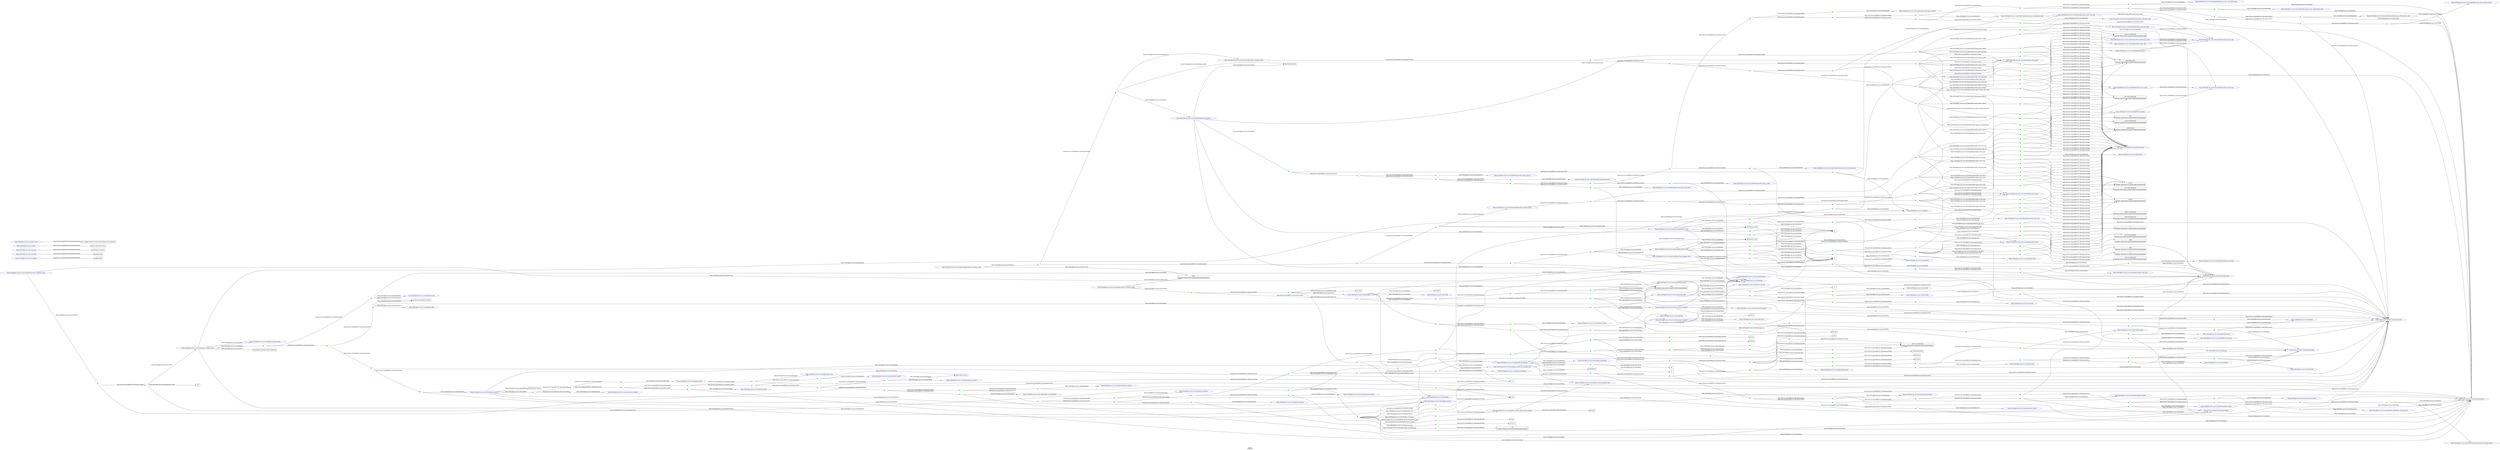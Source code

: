 digraph {
	rankdir = LR;
	charset="utf-8";

	"B_:f14699bc37d104f2ba689d16e7c16ef1db1" -> "B_:ub1bL31C3" [ label="http://www.w3.org/1999/02/22-rdf-syntax-ns#first" ];
	"B_:f14699bc37d104f2ba689d16e7c16ef1db1" -> "Rhttp://www.w3.org/1999/02/22-rdf-syntax-ns#nil" [ label="http://www.w3.org/1999/02/22-rdf-syntax-ns#rest" ];
	"B_:f14699bc37d104f2ba689d16e7c16ef1db10" -> "B_:ub1bL83C3" [ label="http://www.w3.org/1999/02/22-rdf-syntax-ns#first" ];
	"B_:f14699bc37d104f2ba689d16e7c16ef1db10" -> "B_:f14699bc37d104f2ba689d16e7c16ef1db11" [ label="http://www.w3.org/1999/02/22-rdf-syntax-ns#rest" ];
	"B_:f14699bc37d104f2ba689d16e7c16ef1db11" -> "B_:ub1bL85C3" [ label="http://www.w3.org/1999/02/22-rdf-syntax-ns#first" ];
	"B_:f14699bc37d104f2ba689d16e7c16ef1db11" -> "B_:f14699bc37d104f2ba689d16e7c16ef1db12" [ label="http://www.w3.org/1999/02/22-rdf-syntax-ns#rest" ];
	"B_:f14699bc37d104f2ba689d16e7c16ef1db12" -> "B_:ub1bL87C3" [ label="http://www.w3.org/1999/02/22-rdf-syntax-ns#first" ];
	"B_:f14699bc37d104f2ba689d16e7c16ef1db12" -> "B_:f14699bc37d104f2ba689d16e7c16ef1db13" [ label="http://www.w3.org/1999/02/22-rdf-syntax-ns#rest" ];
	"B_:f14699bc37d104f2ba689d16e7c16ef1db13" -> "B_:ub1bL89C3" [ label="http://www.w3.org/1999/02/22-rdf-syntax-ns#first" ];
	"B_:f14699bc37d104f2ba689d16e7c16ef1db13" -> "B_:f14699bc37d104f2ba689d16e7c16ef1db14" [ label="http://www.w3.org/1999/02/22-rdf-syntax-ns#rest" ];
	"B_:f14699bc37d104f2ba689d16e7c16ef1db14" -> "B_:ub1bL91C3" [ label="http://www.w3.org/1999/02/22-rdf-syntax-ns#first" ];
	"B_:f14699bc37d104f2ba689d16e7c16ef1db14" -> "B_:f14699bc37d104f2ba689d16e7c16ef1db15" [ label="http://www.w3.org/1999/02/22-rdf-syntax-ns#rest" ];
	"B_:f14699bc37d104f2ba689d16e7c16ef1db15" -> "B_:ub1bL93C3" [ label="http://www.w3.org/1999/02/22-rdf-syntax-ns#first" ];
	"B_:f14699bc37d104f2ba689d16e7c16ef1db15" -> "B_:f14699bc37d104f2ba689d16e7c16ef1db16" [ label="http://www.w3.org/1999/02/22-rdf-syntax-ns#rest" ];
	"B_:f14699bc37d104f2ba689d16e7c16ef1db16" -> "B_:ub1bL95C3" [ label="http://www.w3.org/1999/02/22-rdf-syntax-ns#first" ];
	"B_:f14699bc37d104f2ba689d16e7c16ef1db16" -> "B_:f14699bc37d104f2ba689d16e7c16ef1db17" [ label="http://www.w3.org/1999/02/22-rdf-syntax-ns#rest" ];
	"B_:f14699bc37d104f2ba689d16e7c16ef1db17" -> "B_:ub1bL97C3" [ label="http://www.w3.org/1999/02/22-rdf-syntax-ns#first" ];
	"B_:f14699bc37d104f2ba689d16e7c16ef1db17" -> "Rhttp://www.w3.org/1999/02/22-rdf-syntax-ns#nil" [ label="http://www.w3.org/1999/02/22-rdf-syntax-ns#rest" ];
	"B_:f14699bc37d104f2ba689d16e7c16ef1db18" -> "B_:ub1bL113C3" [ label="http://www.w3.org/1999/02/22-rdf-syntax-ns#first" ];
	"B_:f14699bc37d104f2ba689d16e7c16ef1db18" -> "B_:f14699bc37d104f2ba689d16e7c16ef1db19" [ label="http://www.w3.org/1999/02/22-rdf-syntax-ns#rest" ];
	"B_:f14699bc37d104f2ba689d16e7c16ef1db19" -> "B_:ub1bL115C3" [ label="http://www.w3.org/1999/02/22-rdf-syntax-ns#first" ];
	"B_:f14699bc37d104f2ba689d16e7c16ef1db19" -> "B_:f14699bc37d104f2ba689d16e7c16ef1db20" [ label="http://www.w3.org/1999/02/22-rdf-syntax-ns#rest" ];
	"B_:f14699bc37d104f2ba689d16e7c16ef1db2" -> "B_:ub1bL57C3" [ label="http://www.w3.org/1999/02/22-rdf-syntax-ns#first" ];
	"B_:f14699bc37d104f2ba689d16e7c16ef1db2" -> "B_:f14699bc37d104f2ba689d16e7c16ef1db3" [ label="http://www.w3.org/1999/02/22-rdf-syntax-ns#rest" ];
	"B_:f14699bc37d104f2ba689d16e7c16ef1db20" -> "B_:ub1bL117C3" [ label="http://www.w3.org/1999/02/22-rdf-syntax-ns#first" ];
	"B_:f14699bc37d104f2ba689d16e7c16ef1db20" -> "B_:f14699bc37d104f2ba689d16e7c16ef1db21" [ label="http://www.w3.org/1999/02/22-rdf-syntax-ns#rest" ];
	"B_:f14699bc37d104f2ba689d16e7c16ef1db21" -> "B_:ub1bL119C3" [ label="http://www.w3.org/1999/02/22-rdf-syntax-ns#first" ];
	"B_:f14699bc37d104f2ba689d16e7c16ef1db21" -> "B_:f14699bc37d104f2ba689d16e7c16ef1db22" [ label="http://www.w3.org/1999/02/22-rdf-syntax-ns#rest" ];
	"B_:f14699bc37d104f2ba689d16e7c16ef1db22" -> "B_:ub1bL121C3" [ label="http://www.w3.org/1999/02/22-rdf-syntax-ns#first" ];
	"B_:f14699bc37d104f2ba689d16e7c16ef1db22" -> "B_:f14699bc37d104f2ba689d16e7c16ef1db23" [ label="http://www.w3.org/1999/02/22-rdf-syntax-ns#rest" ];
	"B_:f14699bc37d104f2ba689d16e7c16ef1db23" -> "B_:ub1bL123C3" [ label="http://www.w3.org/1999/02/22-rdf-syntax-ns#first" ];
	"B_:f14699bc37d104f2ba689d16e7c16ef1db23" -> "B_:f14699bc37d104f2ba689d16e7c16ef1db24" [ label="http://www.w3.org/1999/02/22-rdf-syntax-ns#rest" ];
	"B_:f14699bc37d104f2ba689d16e7c16ef1db24" -> "B_:ub1bL125C3" [ label="http://www.w3.org/1999/02/22-rdf-syntax-ns#first" ];
	"B_:f14699bc37d104f2ba689d16e7c16ef1db24" -> "B_:f14699bc37d104f2ba689d16e7c16ef1db25" [ label="http://www.w3.org/1999/02/22-rdf-syntax-ns#rest" ];
	"B_:f14699bc37d104f2ba689d16e7c16ef1db25" -> "B_:ub1bL127C3" [ label="http://www.w3.org/1999/02/22-rdf-syntax-ns#first" ];
	"B_:f14699bc37d104f2ba689d16e7c16ef1db25" -> "B_:f14699bc37d104f2ba689d16e7c16ef1db26" [ label="http://www.w3.org/1999/02/22-rdf-syntax-ns#rest" ];
	"B_:f14699bc37d104f2ba689d16e7c16ef1db26" -> "B_:ub1bL129C3" [ label="http://www.w3.org/1999/02/22-rdf-syntax-ns#first" ];
	"B_:f14699bc37d104f2ba689d16e7c16ef1db26" -> "Rhttp://www.w3.org/1999/02/22-rdf-syntax-ns#nil" [ label="http://www.w3.org/1999/02/22-rdf-syntax-ns#rest" ];
	"B_:f14699bc37d104f2ba689d16e7c16ef1db27" -> "B_:ub1bL140C3" [ label="http://www.w3.org/1999/02/22-rdf-syntax-ns#first" ];
	"B_:f14699bc37d104f2ba689d16e7c16ef1db27" -> "B_:f14699bc37d104f2ba689d16e7c16ef1db28" [ label="http://www.w3.org/1999/02/22-rdf-syntax-ns#rest" ];
	"B_:f14699bc37d104f2ba689d16e7c16ef1db28" -> "B_:ub1bL145C3" [ label="http://www.w3.org/1999/02/22-rdf-syntax-ns#first" ];
	"B_:f14699bc37d104f2ba689d16e7c16ef1db28" -> "B_:f14699bc37d104f2ba689d16e7c16ef1db29" [ label="http://www.w3.org/1999/02/22-rdf-syntax-ns#rest" ];
	"B_:f14699bc37d104f2ba689d16e7c16ef1db29" -> "B_:ub1bL150C3" [ label="http://www.w3.org/1999/02/22-rdf-syntax-ns#first" ];
	"B_:f14699bc37d104f2ba689d16e7c16ef1db29" -> "Rhttp://www.w3.org/1999/02/22-rdf-syntax-ns#nil" [ label="http://www.w3.org/1999/02/22-rdf-syntax-ns#rest" ];
	"B_:f14699bc37d104f2ba689d16e7c16ef1db3" -> "B_:ub1bL60C3" [ label="http://www.w3.org/1999/02/22-rdf-syntax-ns#first" ];
	"B_:f14699bc37d104f2ba689d16e7c16ef1db3" -> "B_:f14699bc37d104f2ba689d16e7c16ef1db4" [ label="http://www.w3.org/1999/02/22-rdf-syntax-ns#rest" ];
	"B_:f14699bc37d104f2ba689d16e7c16ef1db30" -> "B_:ub1bL158C2" [ label="http://www.w3.org/1999/02/22-rdf-syntax-ns#first" ];
	"B_:f14699bc37d104f2ba689d16e7c16ef1db30" -> "B_:f14699bc37d104f2ba689d16e7c16ef1db31" [ label="http://www.w3.org/1999/02/22-rdf-syntax-ns#rest" ];
	"B_:f14699bc37d104f2ba689d16e7c16ef1db31" -> "B_:ub1bL167C2" [ label="http://www.w3.org/1999/02/22-rdf-syntax-ns#first" ];
	"B_:f14699bc37d104f2ba689d16e7c16ef1db31" -> "B_:f14699bc37d104f2ba689d16e7c16ef1db32" [ label="http://www.w3.org/1999/02/22-rdf-syntax-ns#rest" ];
	"B_:f14699bc37d104f2ba689d16e7c16ef1db32" -> "B_:ub1bL178C2" [ label="http://www.w3.org/1999/02/22-rdf-syntax-ns#first" ];
	"B_:f14699bc37d104f2ba689d16e7c16ef1db32" -> "B_:f14699bc37d104f2ba689d16e7c16ef1db33" [ label="http://www.w3.org/1999/02/22-rdf-syntax-ns#rest" ];
	"B_:f14699bc37d104f2ba689d16e7c16ef1db33" -> "B_:ub1bL187C2" [ label="http://www.w3.org/1999/02/22-rdf-syntax-ns#first" ];
	"B_:f14699bc37d104f2ba689d16e7c16ef1db33" -> "Rhttp://www.w3.org/1999/02/22-rdf-syntax-ns#nil" [ label="http://www.w3.org/1999/02/22-rdf-syntax-ns#rest" ];
	"B_:f14699bc37d104f2ba689d16e7c16ef1db34" -> "B_:ub1bL202C2" [ label="http://www.w3.org/1999/02/22-rdf-syntax-ns#first" ];
	"B_:f14699bc37d104f2ba689d16e7c16ef1db34" -> "B_:f14699bc37d104f2ba689d16e7c16ef1db35" [ label="http://www.w3.org/1999/02/22-rdf-syntax-ns#rest" ];
	"B_:f14699bc37d104f2ba689d16e7c16ef1db35" -> "B_:ub1bL211C2" [ label="http://www.w3.org/1999/02/22-rdf-syntax-ns#first" ];
	"B_:f14699bc37d104f2ba689d16e7c16ef1db35" -> "B_:f14699bc37d104f2ba689d16e7c16ef1db36" [ label="http://www.w3.org/1999/02/22-rdf-syntax-ns#rest" ];
	"B_:f14699bc37d104f2ba689d16e7c16ef1db36" -> "B_:ub1bL220C2" [ label="http://www.w3.org/1999/02/22-rdf-syntax-ns#first" ];
	"B_:f14699bc37d104f2ba689d16e7c16ef1db36" -> "B_:f14699bc37d104f2ba689d16e7c16ef1db37" [ label="http://www.w3.org/1999/02/22-rdf-syntax-ns#rest" ];
	"B_:f14699bc37d104f2ba689d16e7c16ef1db37" -> "B_:ub1bL227C2" [ label="http://www.w3.org/1999/02/22-rdf-syntax-ns#first" ];
	"B_:f14699bc37d104f2ba689d16e7c16ef1db37" -> "Rhttp://www.w3.org/1999/02/22-rdf-syntax-ns#nil" [ label="http://www.w3.org/1999/02/22-rdf-syntax-ns#rest" ];
	"B_:f14699bc37d104f2ba689d16e7c16ef1db38" -> "B_:ub1bL237C2" [ label="http://www.w3.org/1999/02/22-rdf-syntax-ns#first" ];
	"B_:f14699bc37d104f2ba689d16e7c16ef1db38" -> "B_:f14699bc37d104f2ba689d16e7c16ef1db39" [ label="http://www.w3.org/1999/02/22-rdf-syntax-ns#rest" ];
	"B_:f14699bc37d104f2ba689d16e7c16ef1db39" -> "B_:ub1bL246C2" [ label="http://www.w3.org/1999/02/22-rdf-syntax-ns#first" ];
	"B_:f14699bc37d104f2ba689d16e7c16ef1db39" -> "Rhttp://www.w3.org/1999/02/22-rdf-syntax-ns#nil" [ label="http://www.w3.org/1999/02/22-rdf-syntax-ns#rest" ];
	"B_:f14699bc37d104f2ba689d16e7c16ef1db4" -> "B_:ub1bL63C3" [ label="http://www.w3.org/1999/02/22-rdf-syntax-ns#first" ];
	"B_:f14699bc37d104f2ba689d16e7c16ef1db4" -> "Rhttp://www.w3.org/1999/02/22-rdf-syntax-ns#nil" [ label="http://www.w3.org/1999/02/22-rdf-syntax-ns#rest" ];
	"B_:f14699bc37d104f2ba689d16e7c16ef1db40" -> "B_:ub1bL281C3" [ label="http://www.w3.org/1999/02/22-rdf-syntax-ns#first" ];
	"B_:f14699bc37d104f2ba689d16e7c16ef1db40" -> "B_:f14699bc37d104f2ba689d16e7c16ef1db41" [ label="http://www.w3.org/1999/02/22-rdf-syntax-ns#rest" ];
	"B_:f14699bc37d104f2ba689d16e7c16ef1db41" -> "B_:ub1bL282C3" [ label="http://www.w3.org/1999/02/22-rdf-syntax-ns#first" ];
	"B_:f14699bc37d104f2ba689d16e7c16ef1db41" -> "B_:f14699bc37d104f2ba689d16e7c16ef1db42" [ label="http://www.w3.org/1999/02/22-rdf-syntax-ns#rest" ];
	"B_:f14699bc37d104f2ba689d16e7c16ef1db42" -> "B_:ub1bL283C3" [ label="http://www.w3.org/1999/02/22-rdf-syntax-ns#first" ];
	"B_:f14699bc37d104f2ba689d16e7c16ef1db42" -> "B_:f14699bc37d104f2ba689d16e7c16ef1db43" [ label="http://www.w3.org/1999/02/22-rdf-syntax-ns#rest" ];
	"B_:f14699bc37d104f2ba689d16e7c16ef1db43" -> "B_:ub1bL284C3" [ label="http://www.w3.org/1999/02/22-rdf-syntax-ns#first" ];
	"B_:f14699bc37d104f2ba689d16e7c16ef1db43" -> "B_:f14699bc37d104f2ba689d16e7c16ef1db44" [ label="http://www.w3.org/1999/02/22-rdf-syntax-ns#rest" ];
	"B_:f14699bc37d104f2ba689d16e7c16ef1db44" -> "B_:ub1bL285C3" [ label="http://www.w3.org/1999/02/22-rdf-syntax-ns#first" ];
	"B_:f14699bc37d104f2ba689d16e7c16ef1db44" -> "B_:f14699bc37d104f2ba689d16e7c16ef1db45" [ label="http://www.w3.org/1999/02/22-rdf-syntax-ns#rest" ];
	"B_:f14699bc37d104f2ba689d16e7c16ef1db45" -> "B_:ub1bL286C3" [ label="http://www.w3.org/1999/02/22-rdf-syntax-ns#first" ];
	"B_:f14699bc37d104f2ba689d16e7c16ef1db45" -> "B_:f14699bc37d104f2ba689d16e7c16ef1db46" [ label="http://www.w3.org/1999/02/22-rdf-syntax-ns#rest" ];
	"B_:f14699bc37d104f2ba689d16e7c16ef1db46" -> "B_:ub1bL287C3" [ label="http://www.w3.org/1999/02/22-rdf-syntax-ns#first" ];
	"B_:f14699bc37d104f2ba689d16e7c16ef1db46" -> "B_:f14699bc37d104f2ba689d16e7c16ef1db47" [ label="http://www.w3.org/1999/02/22-rdf-syntax-ns#rest" ];
	"B_:f14699bc37d104f2ba689d16e7c16ef1db47" -> "B_:ub1bL288C3" [ label="http://www.w3.org/1999/02/22-rdf-syntax-ns#first" ];
	"B_:f14699bc37d104f2ba689d16e7c16ef1db47" -> "B_:f14699bc37d104f2ba689d16e7c16ef1db48" [ label="http://www.w3.org/1999/02/22-rdf-syntax-ns#rest" ];
	"B_:f14699bc37d104f2ba689d16e7c16ef1db48" -> "B_:ub1bL289C3" [ label="http://www.w3.org/1999/02/22-rdf-syntax-ns#first" ];
	"B_:f14699bc37d104f2ba689d16e7c16ef1db48" -> "B_:f14699bc37d104f2ba689d16e7c16ef1db49" [ label="http://www.w3.org/1999/02/22-rdf-syntax-ns#rest" ];
	"B_:f14699bc37d104f2ba689d16e7c16ef1db49" -> "B_:ub1bL290C3" [ label="http://www.w3.org/1999/02/22-rdf-syntax-ns#first" ];
	"B_:f14699bc37d104f2ba689d16e7c16ef1db49" -> "B_:f14699bc37d104f2ba689d16e7c16ef1db50" [ label="http://www.w3.org/1999/02/22-rdf-syntax-ns#rest" ];
	"B_:f14699bc37d104f2ba689d16e7c16ef1db5" -> "B_:ub1bL75C3" [ label="http://www.w3.org/1999/02/22-rdf-syntax-ns#first" ];
	"B_:f14699bc37d104f2ba689d16e7c16ef1db5" -> "B_:f14699bc37d104f2ba689d16e7c16ef1db6" [ label="http://www.w3.org/1999/02/22-rdf-syntax-ns#rest" ];
	"B_:f14699bc37d104f2ba689d16e7c16ef1db50" -> "B_:ub1bL291C3" [ label="http://www.w3.org/1999/02/22-rdf-syntax-ns#first" ];
	"B_:f14699bc37d104f2ba689d16e7c16ef1db50" -> "B_:f14699bc37d104f2ba689d16e7c16ef1db51" [ label="http://www.w3.org/1999/02/22-rdf-syntax-ns#rest" ];
	"B_:f14699bc37d104f2ba689d16e7c16ef1db51" -> "B_:ub1bL292C3" [ label="http://www.w3.org/1999/02/22-rdf-syntax-ns#first" ];
	"B_:f14699bc37d104f2ba689d16e7c16ef1db51" -> "B_:f14699bc37d104f2ba689d16e7c16ef1db52" [ label="http://www.w3.org/1999/02/22-rdf-syntax-ns#rest" ];
	"B_:f14699bc37d104f2ba689d16e7c16ef1db52" -> "B_:ub1bL293C3" [ label="http://www.w3.org/1999/02/22-rdf-syntax-ns#first" ];
	"B_:f14699bc37d104f2ba689d16e7c16ef1db52" -> "Rhttp://www.w3.org/1999/02/22-rdf-syntax-ns#nil" [ label="http://www.w3.org/1999/02/22-rdf-syntax-ns#rest" ];
	"B_:f14699bc37d104f2ba689d16e7c16ef1db53" -> "B_:ub1bL304C3" [ label="http://www.w3.org/1999/02/22-rdf-syntax-ns#first" ];
	"B_:f14699bc37d104f2ba689d16e7c16ef1db53" -> "B_:f14699bc37d104f2ba689d16e7c16ef1db54" [ label="http://www.w3.org/1999/02/22-rdf-syntax-ns#rest" ];
	"B_:f14699bc37d104f2ba689d16e7c16ef1db54" -> "B_:ub1bL305C3" [ label="http://www.w3.org/1999/02/22-rdf-syntax-ns#first" ];
	"B_:f14699bc37d104f2ba689d16e7c16ef1db54" -> "B_:f14699bc37d104f2ba689d16e7c16ef1db55" [ label="http://www.w3.org/1999/02/22-rdf-syntax-ns#rest" ];
	"B_:f14699bc37d104f2ba689d16e7c16ef1db55" -> "B_:ub1bL306C3" [ label="http://www.w3.org/1999/02/22-rdf-syntax-ns#first" ];
	"B_:f14699bc37d104f2ba689d16e7c16ef1db55" -> "B_:f14699bc37d104f2ba689d16e7c16ef1db56" [ label="http://www.w3.org/1999/02/22-rdf-syntax-ns#rest" ];
	"B_:f14699bc37d104f2ba689d16e7c16ef1db56" -> "B_:ub1bL307C3" [ label="http://www.w3.org/1999/02/22-rdf-syntax-ns#first" ];
	"B_:f14699bc37d104f2ba689d16e7c16ef1db56" -> "Rhttp://www.w3.org/1999/02/22-rdf-syntax-ns#nil" [ label="http://www.w3.org/1999/02/22-rdf-syntax-ns#rest" ];
	"B_:f14699bc37d104f2ba689d16e7c16ef1db57" -> "B_:ub1bL317C3" [ label="http://www.w3.org/1999/02/22-rdf-syntax-ns#first" ];
	"B_:f14699bc37d104f2ba689d16e7c16ef1db57" -> "B_:f14699bc37d104f2ba689d16e7c16ef1db58" [ label="http://www.w3.org/1999/02/22-rdf-syntax-ns#rest" ];
	"B_:f14699bc37d104f2ba689d16e7c16ef1db58" -> "B_:ub1bL318C3" [ label="http://www.w3.org/1999/02/22-rdf-syntax-ns#first" ];
	"B_:f14699bc37d104f2ba689d16e7c16ef1db58" -> "B_:f14699bc37d104f2ba689d16e7c16ef1db59" [ label="http://www.w3.org/1999/02/22-rdf-syntax-ns#rest" ];
	"B_:f14699bc37d104f2ba689d16e7c16ef1db59" -> "B_:ub1bL319C3" [ label="http://www.w3.org/1999/02/22-rdf-syntax-ns#first" ];
	"B_:f14699bc37d104f2ba689d16e7c16ef1db59" -> "B_:f14699bc37d104f2ba689d16e7c16ef1db60" [ label="http://www.w3.org/1999/02/22-rdf-syntax-ns#rest" ];
	"B_:f14699bc37d104f2ba689d16e7c16ef1db6" -> "B_:ub1bL76C3" [ label="http://www.w3.org/1999/02/22-rdf-syntax-ns#first" ];
	"B_:f14699bc37d104f2ba689d16e7c16ef1db6" -> "B_:f14699bc37d104f2ba689d16e7c16ef1db7" [ label="http://www.w3.org/1999/02/22-rdf-syntax-ns#rest" ];
	"B_:f14699bc37d104f2ba689d16e7c16ef1db60" -> "B_:ub1bL320C3" [ label="http://www.w3.org/1999/02/22-rdf-syntax-ns#first" ];
	"B_:f14699bc37d104f2ba689d16e7c16ef1db60" -> "Rhttp://www.w3.org/1999/02/22-rdf-syntax-ns#nil" [ label="http://www.w3.org/1999/02/22-rdf-syntax-ns#rest" ];
	"B_:f14699bc37d104f2ba689d16e7c16ef1db61" -> "B_:ub1bL334C7" [ label="http://www.w3.org/1999/02/22-rdf-syntax-ns#first" ];
	"B_:f14699bc37d104f2ba689d16e7c16ef1db61" -> "B_:f14699bc37d104f2ba689d16e7c16ef1db62" [ label="http://www.w3.org/1999/02/22-rdf-syntax-ns#rest" ];
	"B_:f14699bc37d104f2ba689d16e7c16ef1db62" -> "B_:ub1bL339C7" [ label="http://www.w3.org/1999/02/22-rdf-syntax-ns#first" ];
	"B_:f14699bc37d104f2ba689d16e7c16ef1db62" -> "B_:f14699bc37d104f2ba689d16e7c16ef1db63" [ label="http://www.w3.org/1999/02/22-rdf-syntax-ns#rest" ];
	"B_:f14699bc37d104f2ba689d16e7c16ef1db63" -> "B_:ub1bL344C7" [ label="http://www.w3.org/1999/02/22-rdf-syntax-ns#first" ];
	"B_:f14699bc37d104f2ba689d16e7c16ef1db63" -> "Rhttp://www.w3.org/1999/02/22-rdf-syntax-ns#nil" [ label="http://www.w3.org/1999/02/22-rdf-syntax-ns#rest" ];
	"B_:f14699bc37d104f2ba689d16e7c16ef1db64" -> "B_:ub1bL327C3" [ label="http://www.w3.org/1999/02/22-rdf-syntax-ns#first" ];
	"B_:f14699bc37d104f2ba689d16e7c16ef1db64" -> "B_:f14699bc37d104f2ba689d16e7c16ef1db65" [ label="http://www.w3.org/1999/02/22-rdf-syntax-ns#rest" ];
	"B_:f14699bc37d104f2ba689d16e7c16ef1db65" -> "B_:ub1bL353C3" [ label="http://www.w3.org/1999/02/22-rdf-syntax-ns#first" ];
	"B_:f14699bc37d104f2ba689d16e7c16ef1db65" -> "B_:f14699bc37d104f2ba689d16e7c16ef1db66" [ label="http://www.w3.org/1999/02/22-rdf-syntax-ns#rest" ];
	"B_:f14699bc37d104f2ba689d16e7c16ef1db66" -> "B_:ub1bL361C3" [ label="http://www.w3.org/1999/02/22-rdf-syntax-ns#first" ];
	"B_:f14699bc37d104f2ba689d16e7c16ef1db66" -> "B_:f14699bc37d104f2ba689d16e7c16ef1db67" [ label="http://www.w3.org/1999/02/22-rdf-syntax-ns#rest" ];
	"B_:f14699bc37d104f2ba689d16e7c16ef1db67" -> "B_:ub1bL369C3" [ label="http://www.w3.org/1999/02/22-rdf-syntax-ns#first" ];
	"B_:f14699bc37d104f2ba689d16e7c16ef1db67" -> "Rhttp://www.w3.org/1999/02/22-rdf-syntax-ns#nil" [ label="http://www.w3.org/1999/02/22-rdf-syntax-ns#rest" ];
	"B_:f14699bc37d104f2ba689d16e7c16ef1db68" -> "B_:ub1bL385C3" [ label="http://www.w3.org/1999/02/22-rdf-syntax-ns#first" ];
	"B_:f14699bc37d104f2ba689d16e7c16ef1db68" -> "B_:f14699bc37d104f2ba689d16e7c16ef1db69" [ label="http://www.w3.org/1999/02/22-rdf-syntax-ns#rest" ];
	"B_:f14699bc37d104f2ba689d16e7c16ef1db69" -> "B_:ub1bL386C3" [ label="http://www.w3.org/1999/02/22-rdf-syntax-ns#first" ];
	"B_:f14699bc37d104f2ba689d16e7c16ef1db69" -> "Rhttp://www.w3.org/1999/02/22-rdf-syntax-ns#nil" [ label="http://www.w3.org/1999/02/22-rdf-syntax-ns#rest" ];
	"B_:f14699bc37d104f2ba689d16e7c16ef1db7" -> "B_:ub1bL77C3" [ label="http://www.w3.org/1999/02/22-rdf-syntax-ns#first" ];
	"B_:f14699bc37d104f2ba689d16e7c16ef1db7" -> "B_:f14699bc37d104f2ba689d16e7c16ef1db8" [ label="http://www.w3.org/1999/02/22-rdf-syntax-ns#rest" ];
	"B_:f14699bc37d104f2ba689d16e7c16ef1db70" -> "B_:ub1bL395C3" [ label="http://www.w3.org/1999/02/22-rdf-syntax-ns#first" ];
	"B_:f14699bc37d104f2ba689d16e7c16ef1db70" -> "B_:f14699bc37d104f2ba689d16e7c16ef1db71" [ label="http://www.w3.org/1999/02/22-rdf-syntax-ns#rest" ];
	"B_:f14699bc37d104f2ba689d16e7c16ef1db71" -> "B_:ub1bL396C3" [ label="http://www.w3.org/1999/02/22-rdf-syntax-ns#first" ];
	"B_:f14699bc37d104f2ba689d16e7c16ef1db71" -> "B_:f14699bc37d104f2ba689d16e7c16ef1db72" [ label="http://www.w3.org/1999/02/22-rdf-syntax-ns#rest" ];
	"B_:f14699bc37d104f2ba689d16e7c16ef1db72" -> "B_:ub1bL397C3" [ label="http://www.w3.org/1999/02/22-rdf-syntax-ns#first" ];
	"B_:f14699bc37d104f2ba689d16e7c16ef1db72" -> "B_:f14699bc37d104f2ba689d16e7c16ef1db73" [ label="http://www.w3.org/1999/02/22-rdf-syntax-ns#rest" ];
	"B_:f14699bc37d104f2ba689d16e7c16ef1db73" -> "B_:ub1bL398C3" [ label="http://www.w3.org/1999/02/22-rdf-syntax-ns#first" ];
	"B_:f14699bc37d104f2ba689d16e7c16ef1db73" -> "B_:f14699bc37d104f2ba689d16e7c16ef1db74" [ label="http://www.w3.org/1999/02/22-rdf-syntax-ns#rest" ];
	"B_:f14699bc37d104f2ba689d16e7c16ef1db74" -> "B_:ub1bL399C3" [ label="http://www.w3.org/1999/02/22-rdf-syntax-ns#first" ];
	"B_:f14699bc37d104f2ba689d16e7c16ef1db74" -> "Rhttp://www.w3.org/1999/02/22-rdf-syntax-ns#nil" [ label="http://www.w3.org/1999/02/22-rdf-syntax-ns#rest" ];
	"B_:f14699bc37d104f2ba689d16e7c16ef1db75" -> "B_:ub1bL406C3" [ label="http://www.w3.org/1999/02/22-rdf-syntax-ns#first" ];
	"B_:f14699bc37d104f2ba689d16e7c16ef1db75" -> "Rhttp://www.w3.org/1999/02/22-rdf-syntax-ns#nil" [ label="http://www.w3.org/1999/02/22-rdf-syntax-ns#rest" ];
	"B_:f14699bc37d104f2ba689d16e7c16ef1db76" -> "B_:ub1bL413C3" [ label="http://www.w3.org/1999/02/22-rdf-syntax-ns#first" ];
	"B_:f14699bc37d104f2ba689d16e7c16ef1db76" -> "B_:f14699bc37d104f2ba689d16e7c16ef1db77" [ label="http://www.w3.org/1999/02/22-rdf-syntax-ns#rest" ];
	"B_:f14699bc37d104f2ba689d16e7c16ef1db77" -> "B_:ub1bL414C3" [ label="http://www.w3.org/1999/02/22-rdf-syntax-ns#first" ];
	"B_:f14699bc37d104f2ba689d16e7c16ef1db77" -> "Rhttp://www.w3.org/1999/02/22-rdf-syntax-ns#nil" [ label="http://www.w3.org/1999/02/22-rdf-syntax-ns#rest" ];
	"B_:f14699bc37d104f2ba689d16e7c16ef1db78" -> "B_:ub1bL421C3" [ label="http://www.w3.org/1999/02/22-rdf-syntax-ns#first" ];
	"B_:f14699bc37d104f2ba689d16e7c16ef1db78" -> "Rhttp://www.w3.org/1999/02/22-rdf-syntax-ns#nil" [ label="http://www.w3.org/1999/02/22-rdf-syntax-ns#rest" ];
	"B_:f14699bc37d104f2ba689d16e7c16ef1db8" -> "B_:ub1bL79C3" [ label="http://www.w3.org/1999/02/22-rdf-syntax-ns#first" ];
	"B_:f14699bc37d104f2ba689d16e7c16ef1db8" -> "B_:f14699bc37d104f2ba689d16e7c16ef1db9" [ label="http://www.w3.org/1999/02/22-rdf-syntax-ns#rest" ];
	"B_:f14699bc37d104f2ba689d16e7c16ef1db9" -> "B_:ub1bL81C3" [ label="http://www.w3.org/1999/02/22-rdf-syntax-ns#first" ];
	"B_:f14699bc37d104f2ba689d16e7c16ef1db9" -> "B_:f14699bc37d104f2ba689d16e7c16ef1db10" [ label="http://www.w3.org/1999/02/22-rdf-syntax-ns#rest" ];
	"B_:ub1bL108C17" -> "LE" [ label="https://rdf.lodgeit.net.au/v1/excel#col" ];
	"B_:ub1bL108C17" -> "L20" [ label="https://rdf.lodgeit.net.au/v1/excel#row" ];
	"B_:ub1bL113C3" -> "Rhttps://rdf.lodgeit.net.au/v1/calcs/hp#installment_number" [ label="https://rdf.lodgeit.net.au/v1/excel#property" ];
	"B_:ub1bL113C3" -> "Rhttp://www.w3.org/2001/XMLSchema#integer" [ label="https://rdf.lodgeit.net.au/v1/excel#type" ];
	"B_:ub1bL115C3" -> "Rhttps://rdf.lodgeit.net.au/v1/calcs/hp#opening_date" [ label="https://rdf.lodgeit.net.au/v1/excel#property" ];
	"B_:ub1bL115C3" -> "Rhttp://www.w3.org/2001/XMLSchema#dateTime" [ label="https://rdf.lodgeit.net.au/v1/excel#type" ];
	"B_:ub1bL117C3" -> "Rhttps://rdf.lodgeit.net.au/v1/calcs/hp#opening_balance" [ label="https://rdf.lodgeit.net.au/v1/excel#property" ];
	"B_:ub1bL117C3" -> "Rhttp://www.w3.org/2001/XMLSchema#decimal" [ label="https://rdf.lodgeit.net.au/v1/excel#type" ];
	"B_:ub1bL119C3" -> "Rhttps://rdf.lodgeit.net.au/v1/calcs/hp#interest_amount" [ label="https://rdf.lodgeit.net.au/v1/excel#property" ];
	"B_:ub1bL119C3" -> "Rhttp://www.w3.org/2001/XMLSchema#decimal" [ label="https://rdf.lodgeit.net.au/v1/excel#type" ];
	"B_:ub1bL121C3" -> "Rhttps://rdf.lodgeit.net.au/v1/calcs/hp#installment_amount" [ label="https://rdf.lodgeit.net.au/v1/excel#property" ];
	"B_:ub1bL121C3" -> "Rhttp://www.w3.org/2001/XMLSchema#decimal" [ label="https://rdf.lodgeit.net.au/v1/excel#type" ];
	"B_:ub1bL123C3" -> "Rhttps://rdf.lodgeit.net.au/v1/calcs/hp#closing_date" [ label="https://rdf.lodgeit.net.au/v1/excel#property" ];
	"B_:ub1bL123C3" -> "Rhttp://www.w3.org/2001/XMLSchema#dateTime" [ label="https://rdf.lodgeit.net.au/v1/excel#type" ];
	"B_:ub1bL125C3" -> "Rhttps://rdf.lodgeit.net.au/v1/calcs/hp#closing_balance" [ label="https://rdf.lodgeit.net.au/v1/excel#property" ];
	"B_:ub1bL125C3" -> "Rhttp://www.w3.org/2001/XMLSchema#decimal" [ label="https://rdf.lodgeit.net.au/v1/excel#type" ];
	"B_:ub1bL127C3" -> "Rhttps://rdf.lodgeit.net.au/v1/calcs/hp#total_repayments_through_period" [ label="https://rdf.lodgeit.net.au/v1/excel#property" ];
	"B_:ub1bL127C3" -> "Rhttp://www.w3.org/2001/XMLSchema#decimal" [ label="https://rdf.lodgeit.net.au/v1/excel#type" ];
	"B_:ub1bL129C3" -> "Rhttps://rdf.lodgeit.net.au/v1/calcs/hp#total_interest_payments_through_period" [ label="https://rdf.lodgeit.net.au/v1/excel#property" ];
	"B_:ub1bL129C3" -> "Rhttp://www.w3.org/2001/XMLSchema#decimal" [ label="https://rdf.lodgeit.net.au/v1/excel#type" ];
	"B_:ub1bL140C3" -> "Ldepreciation_queries" [ label="https://rdf.lodgeit.net.au/v1/excel#name_prefix" ];
	"B_:ub1bL140C3" -> "Rhttps://rdf.lodgeit.net.au/v1/calcs/depr/ui#depreciation_queries" [ label="https://rdf.lodgeit.net.au/v1/excel#root" ];
	"B_:ub1bL140C3" -> "Rhttps://rdf.lodgeit.net.au/v1/calcs/depr/ui#depreciation_example_queries" [ label="https://rdf.lodgeit.net.au/v1/excel#example_doc" ];
	"B_:ub1bL145C3" -> "Ldepreciation_events" [ label="https://rdf.lodgeit.net.au/v1/excel#name_prefix" ];
	"B_:ub1bL145C3" -> "Rhttps://rdf.lodgeit.net.au/v1/calcs/depr/ui#depreciation_events" [ label="https://rdf.lodgeit.net.au/v1/excel#root" ];
	"B_:ub1bL145C3" -> "Rhttps://rdf.lodgeit.net.au/v1/calcs/depr/ui#depreciation_example_events" [ label="https://rdf.lodgeit.net.au/v1/excel#example_doc" ];
	"B_:ub1bL150C3" -> "Ldepreciation_assets" [ label="https://rdf.lodgeit.net.au/v1/excel#name_prefix" ];
	"B_:ub1bL150C3" -> "Rhttps://rdf.lodgeit.net.au/v1/calcs/depr/ui#depreciation_assets" [ label="https://rdf.lodgeit.net.au/v1/excel#root" ];
	"B_:ub1bL150C3" -> "Rhttps://rdf.lodgeit.net.au/v1/calcs/depr/ui#depreciation_example_assets" [ label="https://rdf.lodgeit.net.au/v1/excel#example_doc" ];
	"B_:ub1bL158C2" -> "Rhttps://rdf.lodgeit.net.au/v1/calcs/depr#depreciation_query" [ label="http://www.w3.org/1999/02/22-rdf-syntax-ns#type" ];
	"B_:ub1bL158C2" -> "B_:ub1bL159C36" [ label="https://rdf.lodgeit.net.au/v1/calcs/depr#depreciation_query_has_type" ];
	"B_:ub1bL158C2" -> "B_:ub1bL161C34" [ label="https://rdf.lodgeit.net.au/v1/calcs/depr#depreciation_query_method" ];
	"B_:ub1bL158C2" -> "B_:ub1bL163C32" [ label="https://rdf.lodgeit.net.au/v1/calcs/depr#depreciation_query_pool" ];
	"B_:ub1bL158C2" -> "B_:ub1bL165C35" [ label="https://rdf.lodgeit.net.au/v1/calcs/depr#depreciation_query_to_date" ];
	"B_:ub1bL159C36" -> "Rhttp://www.w3.org/1999/02/22-rdf-syntax-ns#value" [ label="http://www.w3.org/1999/02/22-rdf-syntax-ns#type" ];
	"B_:ub1bL159C36" -> "Rhttps://rdf.lodgeit.net.au/v1/calcs/depr#depreciation_pool_from_start" [ label="http://www.w3.org/1999/02/22-rdf-syntax-ns#value" ];
	"B_:ub1bL161C34" -> "Rhttp://www.w3.org/1999/02/22-rdf-syntax-ns#value" [ label="http://www.w3.org/1999/02/22-rdf-syntax-ns#type" ];
	"B_:ub1bL161C34" -> "Ldiminishing_value|Datatype: http://www.w3.org/2001/XMLSchema#string" [ label="http://www.w3.org/1999/02/22-rdf-syntax-ns#value" ];
	"B_:ub1bL163C32" -> "Rhttp://www.w3.org/1999/02/22-rdf-syntax-ns#value" [ label="http://www.w3.org/1999/02/22-rdf-syntax-ns#type" ];
	"B_:ub1bL163C32" -> "Lgeneral_pool|Datatype: http://www.w3.org/2001/XMLSchema#string" [ label="http://www.w3.org/1999/02/22-rdf-syntax-ns#value" ];
	"B_:ub1bL165C35" -> "Rhttp://www.w3.org/1999/02/22-rdf-syntax-ns#value" [ label="http://www.w3.org/1999/02/22-rdf-syntax-ns#type" ];
	"B_:ub1bL165C35" -> "L2019-02-02T00:00:00|Datatype: http://www.w3.org/2001/XMLSchema#dateTime" [ label="http://www.w3.org/1999/02/22-rdf-syntax-ns#value" ];
	"B_:ub1bL167C2" -> "Rhttps://rdf.lodgeit.net.au/v1/calcs/depr#depreciation_query" [ label="http://www.w3.org/1999/02/22-rdf-syntax-ns#type" ];
	"B_:ub1bL167C2" -> "B_:ub1bL168C36" [ label="https://rdf.lodgeit.net.au/v1/calcs/depr#depreciation_query_asset_id" ];
	"B_:ub1bL167C2" -> "B_:ub1bL170C37" [ label="https://rdf.lodgeit.net.au/v1/calcs/depr#depreciation_query_from_date" ];
	"B_:ub1bL167C2" -> "B_:ub1bL172C36" [ label="https://rdf.lodgeit.net.au/v1/calcs/depr#depreciation_query_has_type" ];
	"B_:ub1bL167C2" -> "B_:ub1bL174C34" [ label="https://rdf.lodgeit.net.au/v1/calcs/depr#depreciation_query_method" ];
	"B_:ub1bL167C2" -> "B_:ub1bL176C35" [ label="https://rdf.lodgeit.net.au/v1/calcs/depr#depreciation_query_to_date" ];
	"B_:ub1bL168C36" -> "Rhttp://www.w3.org/1999/02/22-rdf-syntax-ns#value" [ label="http://www.w3.org/1999/02/22-rdf-syntax-ns#type" ];
	"B_:ub1bL168C36" -> "Lcar456|Datatype: http://www.w3.org/2001/XMLSchema#string" [ label="http://www.w3.org/1999/02/22-rdf-syntax-ns#value" ];
	"B_:ub1bL170C37" -> "Rhttp://www.w3.org/1999/02/22-rdf-syntax-ns#value" [ label="http://www.w3.org/1999/02/22-rdf-syntax-ns#type" ];
	"B_:ub1bL170C37" -> "L2017-06-01T00:00:00|Datatype: http://www.w3.org/2001/XMLSchema#dateTime" [ label="http://www.w3.org/1999/02/22-rdf-syntax-ns#value" ];
	"B_:ub1bL172C36" -> "Rhttp://www.w3.org/1999/02/22-rdf-syntax-ns#value" [ label="http://www.w3.org/1999/02/22-rdf-syntax-ns#type" ];
	"B_:ub1bL172C36" -> "Rhttps://rdf.lodgeit.net.au/v1/calcs/depr#depreciation_between_two_dates" [ label="http://www.w3.org/1999/02/22-rdf-syntax-ns#value" ];
	"B_:ub1bL174C34" -> "Rhttp://www.w3.org/1999/02/22-rdf-syntax-ns#value" [ label="http://www.w3.org/1999/02/22-rdf-syntax-ns#type" ];
	"B_:ub1bL174C34" -> "Ldiminishing_value|Datatype: http://www.w3.org/2001/XMLSchema#string" [ label="http://www.w3.org/1999/02/22-rdf-syntax-ns#value" ];
	"B_:ub1bL176C35" -> "Rhttp://www.w3.org/1999/02/22-rdf-syntax-ns#value" [ label="http://www.w3.org/1999/02/22-rdf-syntax-ns#type" ];
	"B_:ub1bL176C35" -> "L2019-02-02T00:00:00|Datatype: http://www.w3.org/2001/XMLSchema#dateTime" [ label="http://www.w3.org/1999/02/22-rdf-syntax-ns#value" ];
	"B_:ub1bL178C2" -> "Rhttps://rdf.lodgeit.net.au/v1/calcs/depr#depreciation_query" [ label="http://www.w3.org/1999/02/22-rdf-syntax-ns#type" ];
	"B_:ub1bL178C2" -> "B_:ub1bL179C36" [ label="https://rdf.lodgeit.net.au/v1/calcs/depr#depreciation_query_asset_id" ];
	"B_:ub1bL178C2" -> "B_:ub1bL181C36" [ label="https://rdf.lodgeit.net.au/v1/calcs/depr#depreciation_query_has_type" ];
	"B_:ub1bL178C2" -> "B_:ub1bL183C34" [ label="https://rdf.lodgeit.net.au/v1/calcs/depr#depreciation_query_method" ];
	"B_:ub1bL178C2" -> "B_:ub1bL185C45" [ label="https://rdf.lodgeit.net.au/v1/calcs/depr#depreciation_query_written_down_date" ];
	"B_:ub1bL179C36" -> "Rhttp://www.w3.org/1999/02/22-rdf-syntax-ns#value" [ label="http://www.w3.org/1999/02/22-rdf-syntax-ns#type" ];
	"B_:ub1bL179C36" -> "Lcar123|Datatype: http://www.w3.org/2001/XMLSchema#string" [ label="http://www.w3.org/1999/02/22-rdf-syntax-ns#value" ];
	"B_:ub1bL181C36" -> "Rhttp://www.w3.org/1999/02/22-rdf-syntax-ns#value" [ label="http://www.w3.org/1999/02/22-rdf-syntax-ns#type" ];
	"B_:ub1bL181C36" -> "Rhttps://rdf.lodgeit.net.au/v1/calcs/depr#written_down_value" [ label="http://www.w3.org/1999/02/22-rdf-syntax-ns#value" ];
	"B_:ub1bL183C34" -> "Rhttp://www.w3.org/1999/02/22-rdf-syntax-ns#value" [ label="http://www.w3.org/1999/02/22-rdf-syntax-ns#type" ];
	"B_:ub1bL183C34" -> "Ldiminishing_value|Datatype: http://www.w3.org/2001/XMLSchema#string" [ label="http://www.w3.org/1999/02/22-rdf-syntax-ns#value" ];
	"B_:ub1bL185C45" -> "Rhttp://www.w3.org/1999/02/22-rdf-syntax-ns#value" [ label="http://www.w3.org/1999/02/22-rdf-syntax-ns#type" ];
	"B_:ub1bL185C45" -> "L2017-06-01T00:00:00|Datatype: http://www.w3.org/2001/XMLSchema#dateTime" [ label="http://www.w3.org/1999/02/22-rdf-syntax-ns#value" ];
	"B_:ub1bL187C2" -> "Rhttps://rdf.lodgeit.net.au/v1/calcs/depr#depreciation_query" [ label="http://www.w3.org/1999/02/22-rdf-syntax-ns#type" ];
	"B_:ub1bL187C2" -> "B_:ub1bL188C36" [ label="https://rdf.lodgeit.net.au/v1/calcs/depr#depreciation_query_asset_id" ];
	"B_:ub1bL187C2" -> "B_:ub1bL190C36" [ label="https://rdf.lodgeit.net.au/v1/calcs/depr#depreciation_query_has_type" ];
	"B_:ub1bL187C2" -> "B_:ub1bL192C34" [ label="https://rdf.lodgeit.net.au/v1/calcs/depr#depreciation_query_method" ];
	"B_:ub1bL187C2" -> "B_:ub1bL194C44" [ label="https://rdf.lodgeit.net.au/v1/calcs/depr#depreciation_query_termination_date" ];
	"B_:ub1bL187C2" -> "B_:ub1bL196C45" [ label="https://rdf.lodgeit.net.au/v1/calcs/depr#depreciation_query_termination_value" ];
	"B_:ub1bL188C36" -> "Rhttp://www.w3.org/1999/02/22-rdf-syntax-ns#value" [ label="http://www.w3.org/1999/02/22-rdf-syntax-ns#type" ];
	"B_:ub1bL188C36" -> "Lcar123|Datatype: http://www.w3.org/2001/XMLSchema#string" [ label="http://www.w3.org/1999/02/22-rdf-syntax-ns#value" ];
	"B_:ub1bL190C36" -> "Rhttp://www.w3.org/1999/02/22-rdf-syntax-ns#value" [ label="http://www.w3.org/1999/02/22-rdf-syntax-ns#type" ];
	"B_:ub1bL190C36" -> "Rhttps://rdf.lodgeit.net.au/v1/calcs/depr#profit_and_loss" [ label="http://www.w3.org/1999/02/22-rdf-syntax-ns#value" ];
	"B_:ub1bL192C34" -> "Rhttp://www.w3.org/1999/02/22-rdf-syntax-ns#value" [ label="http://www.w3.org/1999/02/22-rdf-syntax-ns#type" ];
	"B_:ub1bL192C34" -> "Ldiminishing_value|Datatype: http://www.w3.org/2001/XMLSchema#string" [ label="http://www.w3.org/1999/02/22-rdf-syntax-ns#value" ];
	"B_:ub1bL194C44" -> "Rhttp://www.w3.org/1999/02/22-rdf-syntax-ns#value" [ label="http://www.w3.org/1999/02/22-rdf-syntax-ns#type" ];
	"B_:ub1bL194C44" -> "L2019-07-07T00:00:00|Datatype: http://www.w3.org/2001/XMLSchema#dateTime" [ label="http://www.w3.org/1999/02/22-rdf-syntax-ns#value" ];
	"B_:ub1bL196C45" -> "Rhttp://www.w3.org/1999/02/22-rdf-syntax-ns#value" [ label="http://www.w3.org/1999/02/22-rdf-syntax-ns#type" ];
	"B_:ub1bL196C45" -> "L500|Datatype: http://www.w3.org/2001/XMLSchema#integer" [ label="http://www.w3.org/1999/02/22-rdf-syntax-ns#value" ];
	"B_:ub1bL202C2" -> "Rhttps://rdf.lodgeit.net.au/v1/calcs/depr#depreciation_event" [ label="http://www.w3.org/1999/02/22-rdf-syntax-ns#type" ];
	"B_:ub1bL202C2" -> "B_:ub1bL203C32" [ label="https://rdf.lodgeit.net.au/v1/calcs/depr#depreciation_event_asset" ];
	"B_:ub1bL202C2" -> "B_:ub1bL205C31" [ label="https://rdf.lodgeit.net.au/v1/calcs/depr#depreciation_event_date" ];
	"B_:ub1bL202C2" -> "B_:ub1bL207C35" [ label="https://rdf.lodgeit.net.au/v1/calcs/depr#depreciation_event_has_type" ];
	"B_:ub1bL202C2" -> "B_:ub1bL209C31" [ label="https://rdf.lodgeit.net.au/v1/calcs/depr#depreciation_event_pool" ];
	"B_:ub1bL203C32" -> "Rhttp://www.w3.org/1999/02/22-rdf-syntax-ns#value" [ label="http://www.w3.org/1999/02/22-rdf-syntax-ns#type" ];
	"B_:ub1bL203C32" -> "Lcar123|Datatype: http://www.w3.org/2001/XMLSchema#string" [ label="http://www.w3.org/1999/02/22-rdf-syntax-ns#value" ];
	"B_:ub1bL205C31" -> "Rhttp://www.w3.org/1999/02/22-rdf-syntax-ns#value" [ label="http://www.w3.org/1999/02/22-rdf-syntax-ns#type" ];
	"B_:ub1bL205C31" -> "L2017-06-01T00:00:00|Datatype: http://www.w3.org/2001/XMLSchema#dateTime" [ label="http://www.w3.org/1999/02/22-rdf-syntax-ns#value" ];
	"B_:ub1bL207C35" -> "Rhttp://www.w3.org/1999/02/22-rdf-syntax-ns#value" [ label="http://www.w3.org/1999/02/22-rdf-syntax-ns#type" ];
	"B_:ub1bL207C35" -> "Rhttps://rdf.lodgeit.net.au/v1/calcs/depr#transfer_asset_to_pool" [ label="http://www.w3.org/1999/02/22-rdf-syntax-ns#value" ];
	"B_:ub1bL209C31" -> "Rhttp://www.w3.org/1999/02/22-rdf-syntax-ns#value" [ label="http://www.w3.org/1999/02/22-rdf-syntax-ns#type" ];
	"B_:ub1bL209C31" -> "Lgeneral_pool|Datatype: http://www.w3.org/2001/XMLSchema#string" [ label="http://www.w3.org/1999/02/22-rdf-syntax-ns#value" ];
	"B_:ub1bL211C2" -> "Rhttps://rdf.lodgeit.net.au/v1/calcs/depr#depreciation_event" [ label="http://www.w3.org/1999/02/22-rdf-syntax-ns#type" ];
	"B_:ub1bL211C2" -> "B_:ub1bL212C32" [ label="https://rdf.lodgeit.net.au/v1/calcs/depr#depreciation_event_asset" ];
	"B_:ub1bL211C2" -> "B_:ub1bL214C31" [ label="https://rdf.lodgeit.net.au/v1/calcs/depr#depreciation_event_date" ];
	"B_:ub1bL211C2" -> "B_:ub1bL216C35" [ label="https://rdf.lodgeit.net.au/v1/calcs/depr#depreciation_event_has_type" ];
	"B_:ub1bL211C2" -> "B_:ub1bL218C31" [ label="https://rdf.lodgeit.net.au/v1/calcs/depr#depreciation_event_pool" ];
	"B_:ub1bL212C32" -> "Rhttp://www.w3.org/1999/02/22-rdf-syntax-ns#value" [ label="http://www.w3.org/1999/02/22-rdf-syntax-ns#type" ];
	"B_:ub1bL212C32" -> "Lcar456|Datatype: http://www.w3.org/2001/XMLSchema#string" [ label="http://www.w3.org/1999/02/22-rdf-syntax-ns#value" ];
	"B_:ub1bL214C31" -> "Rhttp://www.w3.org/1999/02/22-rdf-syntax-ns#value" [ label="http://www.w3.org/1999/02/22-rdf-syntax-ns#type" ];
	"B_:ub1bL214C31" -> "L2017-08-01T00:00:00|Datatype: http://www.w3.org/2001/XMLSchema#dateTime" [ label="http://www.w3.org/1999/02/22-rdf-syntax-ns#value" ];
	"B_:ub1bL216C35" -> "Rhttp://www.w3.org/1999/02/22-rdf-syntax-ns#value" [ label="http://www.w3.org/1999/02/22-rdf-syntax-ns#type" ];
	"B_:ub1bL216C35" -> "Rhttps://rdf.lodgeit.net.au/v1/calcs/depr#transfer_asset_to_pool" [ label="http://www.w3.org/1999/02/22-rdf-syntax-ns#value" ];
	"B_:ub1bL218C31" -> "Rhttp://www.w3.org/1999/02/22-rdf-syntax-ns#value" [ label="http://www.w3.org/1999/02/22-rdf-syntax-ns#type" ];
	"B_:ub1bL218C31" -> "Lgeneral_pool|Datatype: http://www.w3.org/2001/XMLSchema#string" [ label="http://www.w3.org/1999/02/22-rdf-syntax-ns#value" ];
	"B_:ub1bL220C2" -> "Rhttps://rdf.lodgeit.net.au/v1/calcs/depr#depreciation_event" [ label="http://www.w3.org/1999/02/22-rdf-syntax-ns#type" ];
	"B_:ub1bL220C2" -> "B_:ub1bL221C32" [ label="https://rdf.lodgeit.net.au/v1/calcs/depr#depreciation_event_asset" ];
	"B_:ub1bL220C2" -> "B_:ub1bL223C31" [ label="https://rdf.lodgeit.net.au/v1/calcs/depr#depreciation_event_date" ];
	"B_:ub1bL220C2" -> "B_:ub1bL225C35" [ label="https://rdf.lodgeit.net.au/v1/calcs/depr#depreciation_event_has_type" ];
	"B_:ub1bL221C32" -> "Rhttp://www.w3.org/1999/02/22-rdf-syntax-ns#value" [ label="http://www.w3.org/1999/02/22-rdf-syntax-ns#type" ];
	"B_:ub1bL221C32" -> "Lcar123|Datatype: http://www.w3.org/2001/XMLSchema#string" [ label="http://www.w3.org/1999/02/22-rdf-syntax-ns#value" ];
	"B_:ub1bL223C31" -> "Rhttp://www.w3.org/1999/02/22-rdf-syntax-ns#value" [ label="http://www.w3.org/1999/02/22-rdf-syntax-ns#type" ];
	"B_:ub1bL223C31" -> "L2021-06-01T00:00:00|Datatype: http://www.w3.org/2001/XMLSchema#dateTime" [ label="http://www.w3.org/1999/02/22-rdf-syntax-ns#value" ];
	"B_:ub1bL225C35" -> "Rhttp://www.w3.org/1999/02/22-rdf-syntax-ns#value" [ label="http://www.w3.org/1999/02/22-rdf-syntax-ns#type" ];
	"B_:ub1bL225C35" -> "Rhttps://rdf.lodgeit.net.au/v1/calcs/depr#asset_disposal" [ label="http://www.w3.org/1999/02/22-rdf-syntax-ns#value" ];
	"B_:ub1bL227C2" -> "Rhttps://rdf.lodgeit.net.au/v1/calcs/depr#depreciation_event" [ label="http://www.w3.org/1999/02/22-rdf-syntax-ns#type" ];
	"B_:ub1bL227C2" -> "B_:ub1bL228C32" [ label="https://rdf.lodgeit.net.au/v1/calcs/depr#depreciation_event_asset" ];
	"B_:ub1bL227C2" -> "B_:ub1bL230C31" [ label="https://rdf.lodgeit.net.au/v1/calcs/depr#depreciation_event_date" ];
	"B_:ub1bL227C2" -> "B_:ub1bL232C35" [ label="https://rdf.lodgeit.net.au/v1/calcs/depr#depreciation_event_has_type" ];
	"B_:ub1bL228C32" -> "Rhttp://www.w3.org/1999/02/22-rdf-syntax-ns#value" [ label="http://www.w3.org/1999/02/22-rdf-syntax-ns#type" ];
	"B_:ub1bL228C32" -> "Lcar456|Datatype: http://www.w3.org/2001/XMLSchema#string" [ label="http://www.w3.org/1999/02/22-rdf-syntax-ns#value" ];
	"B_:ub1bL230C31" -> "Rhttp://www.w3.org/1999/02/22-rdf-syntax-ns#value" [ label="http://www.w3.org/1999/02/22-rdf-syntax-ns#type" ];
	"B_:ub1bL230C31" -> "L2020-07-31T00:00:00|Datatype: http://www.w3.org/2001/XMLSchema#dateTime" [ label="http://www.w3.org/1999/02/22-rdf-syntax-ns#value" ];
	"B_:ub1bL232C35" -> "Rhttp://www.w3.org/1999/02/22-rdf-syntax-ns#value" [ label="http://www.w3.org/1999/02/22-rdf-syntax-ns#type" ];
	"B_:ub1bL232C35" -> "Rhttps://rdf.lodgeit.net.au/v1/calcs/depr#asset_disposal" [ label="http://www.w3.org/1999/02/22-rdf-syntax-ns#value" ];
	"B_:ub1bL237C2" -> "Rhttps://rdf.lodgeit.net.au/v1/calcs/depr#depreciation_asset" [ label="http://www.w3.org/1999/02/22-rdf-syntax-ns#type" ];
	"B_:ub1bL237C2" -> "B_:ub1bL238C12" [ label="https://rdf.lodgeit.net.au/v1/calcs/depr#cost" ];
	"B_:ub1bL237C2" -> "B_:ub1bL240C28" [ label="https://rdf.lodgeit.net.au/v1/calcs/depr#effective_life_years" ];
	"B_:ub1bL237C2" -> "B_:ub1bL242C10" [ label="https://rdf.lodgeit.net.au/v1/calcs/depr#id" ];
	"B_:ub1bL237C2" -> "B_:ub1bL244C18" [ label="https://rdf.lodgeit.net.au/v1/calcs/depr#start_date" ];
	"B_:ub1bL238C12" -> "Rhttp://www.w3.org/1999/02/22-rdf-syntax-ns#value" [ label="http://www.w3.org/1999/02/22-rdf-syntax-ns#type" ];
	"B_:ub1bL238C12" -> "L1000|Datatype: http://www.w3.org/2001/XMLSchema#integer" [ label="http://www.w3.org/1999/02/22-rdf-syntax-ns#value" ];
	"B_:ub1bL240C28" -> "Rhttp://www.w3.org/1999/02/22-rdf-syntax-ns#value" [ label="http://www.w3.org/1999/02/22-rdf-syntax-ns#type" ];
	"B_:ub1bL240C28" -> "L5|Datatype: http://www.w3.org/2001/XMLSchema#integer" [ label="http://www.w3.org/1999/02/22-rdf-syntax-ns#value" ];
	"B_:ub1bL242C10" -> "Rhttp://www.w3.org/1999/02/22-rdf-syntax-ns#value" [ label="http://www.w3.org/1999/02/22-rdf-syntax-ns#type" ];
	"B_:ub1bL242C10" -> "Lcar123|Datatype: http://www.w3.org/2001/XMLSchema#string" [ label="http://www.w3.org/1999/02/22-rdf-syntax-ns#value" ];
	"B_:ub1bL244C18" -> "Rhttp://www.w3.org/1999/02/22-rdf-syntax-ns#value" [ label="http://www.w3.org/1999/02/22-rdf-syntax-ns#type" ];
	"B_:ub1bL244C18" -> "L2017-05-01T00:00:00|Datatype: http://www.w3.org/2001/XMLSchema#dateTime" [ label="http://www.w3.org/1999/02/22-rdf-syntax-ns#value" ];
	"B_:ub1bL246C2" -> "Rhttps://rdf.lodgeit.net.au/v1/calcs/depr#depreciation_asset" [ label="http://www.w3.org/1999/02/22-rdf-syntax-ns#type" ];
	"B_:ub1bL246C2" -> "B_:ub1bL247C12" [ label="https://rdf.lodgeit.net.au/v1/calcs/depr#cost" ];
	"B_:ub1bL246C2" -> "B_:ub1bL249C28" [ label="https://rdf.lodgeit.net.au/v1/calcs/depr#effective_life_years" ];
	"B_:ub1bL246C2" -> "B_:ub1bL251C10" [ label="https://rdf.lodgeit.net.au/v1/calcs/depr#id" ];
	"B_:ub1bL246C2" -> "B_:ub1bL253C18" [ label="https://rdf.lodgeit.net.au/v1/calcs/depr#start_date" ];
	"B_:ub1bL247C12" -> "Rhttp://www.w3.org/1999/02/22-rdf-syntax-ns#value" [ label="http://www.w3.org/1999/02/22-rdf-syntax-ns#type" ];
	"B_:ub1bL247C12" -> "L2000|Datatype: http://www.w3.org/2001/XMLSchema#integer" [ label="http://www.w3.org/1999/02/22-rdf-syntax-ns#value" ];
	"B_:ub1bL249C28" -> "Rhttp://www.w3.org/1999/02/22-rdf-syntax-ns#value" [ label="http://www.w3.org/1999/02/22-rdf-syntax-ns#type" ];
	"B_:ub1bL249C28" -> "L8|Datatype: http://www.w3.org/2001/XMLSchema#integer" [ label="http://www.w3.org/1999/02/22-rdf-syntax-ns#value" ];
	"B_:ub1bL251C10" -> "Rhttp://www.w3.org/1999/02/22-rdf-syntax-ns#value" [ label="http://www.w3.org/1999/02/22-rdf-syntax-ns#type" ];
	"B_:ub1bL251C10" -> "Lcar456|Datatype: http://www.w3.org/2001/XMLSchema#string" [ label="http://www.w3.org/1999/02/22-rdf-syntax-ns#value" ];
	"B_:ub1bL253C18" -> "Rhttp://www.w3.org/1999/02/22-rdf-syntax-ns#value" [ label="http://www.w3.org/1999/02/22-rdf-syntax-ns#type" ];
	"B_:ub1bL253C18" -> "L2015-03-16T00:00:00|Datatype: http://www.w3.org/2001/XMLSchema#dateTime" [ label="http://www.w3.org/1999/02/22-rdf-syntax-ns#value" ];
	"B_:ub1bL277C17" -> "LA" [ label="https://rdf.lodgeit.net.au/v1/excel#col" ];
	"B_:ub1bL277C17" -> "L1" [ label="https://rdf.lodgeit.net.au/v1/excel#row" ];
	"B_:ub1bL281C3" -> "Rhttps://rdf.lodgeit.net.au/v1/calcs/depr#depreciation_query_has_type" [ label="https://rdf.lodgeit.net.au/v1/excel#property" ];
	"B_:ub1bL281C3" -> "Rhttps://rdf.lodgeit.net.au/v1/excel#uri" [ label="https://rdf.lodgeit.net.au/v1/excel#type" ];
	"B_:ub1bL282C3" -> "Rhttps://rdf.lodgeit.net.au/v1/calcs/depr#depreciation_query_asset_id" [ label="https://rdf.lodgeit.net.au/v1/excel#property" ];
	"B_:ub1bL283C3" -> "Rhttps://rdf.lodgeit.net.au/v1/calcs/depr#depreciation_query_pool" [ label="https://rdf.lodgeit.net.au/v1/excel#property" ];
	"B_:ub1bL284C3" -> "Rhttps://rdf.lodgeit.net.au/v1/calcs/depr#depreciation_query_from_date" [ label="https://rdf.lodgeit.net.au/v1/excel#property" ];
	"B_:ub1bL284C3" -> "Rhttp://www.w3.org/2001/XMLSchema#dateTime" [ label="https://rdf.lodgeit.net.au/v1/excel#type" ];
	"B_:ub1bL285C3" -> "Rhttps://rdf.lodgeit.net.au/v1/calcs/depr#depreciation_query_to_date" [ label="https://rdf.lodgeit.net.au/v1/excel#property" ];
	"B_:ub1bL285C3" -> "Rhttp://www.w3.org/2001/XMLSchema#dateTime" [ label="https://rdf.lodgeit.net.au/v1/excel#type" ];
	"B_:ub1bL286C3" -> "Rhttps://rdf.lodgeit.net.au/v1/calcs/depr#depreciation_query_written_down_date" [ label="https://rdf.lodgeit.net.au/v1/excel#property" ];
	"B_:ub1bL286C3" -> "Rhttp://www.w3.org/2001/XMLSchema#dateTime" [ label="https://rdf.lodgeit.net.au/v1/excel#type" ];
	"B_:ub1bL287C3" -> "Rhttps://rdf.lodgeit.net.au/v1/calcs/depr#depreciation_query_method" [ label="https://rdf.lodgeit.net.au/v1/excel#property" ];
	"B_:ub1bL288C3" -> "Rhttps://rdf.lodgeit.net.au/v1/calcs/depr#depreciation_query_termination_value" [ label="https://rdf.lodgeit.net.au/v1/excel#property" ];
	"B_:ub1bL288C3" -> "Rhttp://www.w3.org/2001/XMLSchema#decimal" [ label="https://rdf.lodgeit.net.au/v1/excel#type" ];
	"B_:ub1bL289C3" -> "Rhttps://rdf.lodgeit.net.au/v1/calcs/depr#depreciation_query_termination_date" [ label="https://rdf.lodgeit.net.au/v1/excel#property" ];
	"B_:ub1bL289C3" -> "Rhttp://www.w3.org/2001/XMLSchema#dateTime" [ label="https://rdf.lodgeit.net.au/v1/excel#type" ];
	"B_:ub1bL290C3" -> "Rhttps://rdf.lodgeit.net.au/v1/calcs/depr#depreciation_query_total_depreciation" [ label="https://rdf.lodgeit.net.au/v1/excel#property" ];
	"B_:ub1bL290C3" -> "Rhttp://www.w3.org/2001/XMLSchema#decimal" [ label="https://rdf.lodgeit.net.au/v1/excel#type" ];
	"B_:ub1bL291C3" -> "Rhttps://rdf.lodgeit.net.au/v1/calcs/depr#depreciation_query_depreciation_value" [ label="https://rdf.lodgeit.net.au/v1/excel#property" ];
	"B_:ub1bL291C3" -> "Rhttp://www.w3.org/2001/XMLSchema#decimal" [ label="https://rdf.lodgeit.net.au/v1/excel#type" ];
	"B_:ub1bL292C3" -> "Rhttps://rdf.lodgeit.net.au/v1/calcs/depr#depreciation_query_written_down_value" [ label="https://rdf.lodgeit.net.au/v1/excel#property" ];
	"B_:ub1bL292C3" -> "Rhttp://www.w3.org/2001/XMLSchema#decimal" [ label="https://rdf.lodgeit.net.au/v1/excel#type" ];
	"B_:ub1bL293C3" -> "Rhttps://rdf.lodgeit.net.au/v1/calcs/depr#depreciation_query_profit_and_loss" [ label="https://rdf.lodgeit.net.au/v1/excel#property" ];
	"B_:ub1bL293C3" -> "Rhttp://www.w3.org/2001/XMLSchema#decimal" [ label="https://rdf.lodgeit.net.au/v1/excel#type" ];
	"B_:ub1bL300C17" -> "LA" [ label="https://rdf.lodgeit.net.au/v1/excel#col" ];
	"B_:ub1bL300C17" -> "L1" [ label="https://rdf.lodgeit.net.au/v1/excel#row" ];
	"B_:ub1bL304C3" -> "Rhttps://rdf.lodgeit.net.au/v1/calcs/depr#depreciation_event_has_type" [ label="https://rdf.lodgeit.net.au/v1/excel#property" ];
	"B_:ub1bL304C3" -> "Rhttps://rdf.lodgeit.net.au/v1/excel#uri" [ label="https://rdf.lodgeit.net.au/v1/excel#type" ];
	"B_:ub1bL305C3" -> "Rhttps://rdf.lodgeit.net.au/v1/calcs/depr#depreciation_event_asset" [ label="https://rdf.lodgeit.net.au/v1/excel#property" ];
	"B_:ub1bL306C3" -> "Rhttps://rdf.lodgeit.net.au/v1/calcs/depr#depreciation_event_pool" [ label="https://rdf.lodgeit.net.au/v1/excel#property" ];
	"B_:ub1bL307C3" -> "Rhttps://rdf.lodgeit.net.au/v1/calcs/depr#depreciation_event_date" [ label="https://rdf.lodgeit.net.au/v1/excel#property" ];
	"B_:ub1bL307C3" -> "Rhttp://www.w3.org/2001/XMLSchema#dateTime" [ label="https://rdf.lodgeit.net.au/v1/excel#type" ];
	"B_:ub1bL313C17" -> "LA" [ label="https://rdf.lodgeit.net.au/v1/excel#col" ];
	"B_:ub1bL313C17" -> "L1" [ label="https://rdf.lodgeit.net.au/v1/excel#row" ];
	"B_:ub1bL317C3" -> "Rhttps://rdf.lodgeit.net.au/v1/calcs/depr#id" [ label="https://rdf.lodgeit.net.au/v1/excel#property" ];
	"B_:ub1bL318C3" -> "Rhttps://rdf.lodgeit.net.au/v1/calcs/depr#start_date" [ label="https://rdf.lodgeit.net.au/v1/excel#property" ];
	"B_:ub1bL318C3" -> "Rhttp://www.w3.org/2001/XMLSchema#dateTime" [ label="https://rdf.lodgeit.net.au/v1/excel#type" ];
	"B_:ub1bL319C3" -> "Rhttps://rdf.lodgeit.net.au/v1/calcs/depr#cost" [ label="https://rdf.lodgeit.net.au/v1/excel#property" ];
	"B_:ub1bL319C3" -> "Rhttp://www.w3.org/2001/XMLSchema#decimal" [ label="https://rdf.lodgeit.net.au/v1/excel#type" ];
	"B_:ub1bL31C3" -> "LHP" [ label="https://rdf.lodgeit.net.au/v1/excel#name_prefix" ];
	"B_:ub1bL31C3" -> "Rhttps://rdf.lodgeit.net.au/v1/calcs/hp/ui#hp_calculator_query" [ label="https://rdf.lodgeit.net.au/v1/excel#root" ];
	"B_:ub1bL31C3" -> "B_:ub1bL35C4" [ label="https://rdf.lodgeit.net.au/v1/excel#example_doc" ];
	"B_:ub1bL320C3" -> "Rhttps://rdf.lodgeit.net.au/v1/calcs/depr#effective_life_years" [ label="https://rdf.lodgeit.net.au/v1/excel#property" ];
	"B_:ub1bL320C3" -> "Rhttp://www.w3.org/2001/XMLSchema#integer" [ label="https://rdf.lodgeit.net.au/v1/excel#type" ];
	"B_:ub1bL327C3" -> "LGL_input" [ label="https://rdf.lodgeit.net.au/v1/excel#name_prefix" ];
	"B_:ub1bL327C3" -> "Rhttps://rdf.lodgeit.net.au/v1/calcs/ic/ui#gl" [ label="https://rdf.lodgeit.net.au/v1/excel#root" ];
	"B_:ub1bL327C3" -> "Ltrue|Datatype: http://www.w3.org/2001/XMLSchema#boolean" [ label="https://rdf.lodgeit.net.au/v1/excel#optional" ];
	"B_:ub1bL327C3" -> "B_:ub1bL332C5" [ label="https://rdf.lodgeit.net.au/v1/excel#example_doc" ];
	"B_:ub1bL332C27" -> "LAUD" [ label="http://www.w3.org/1999/02/22-rdf-syntax-ns#value" ];
	"B_:ub1bL332C5" -> "B_:ub1bL332C27" [ label="https://rdf.lodgeit.net.au/v1/calcs/ic#default_currency" ];
	"B_:ub1bL332C5" -> "B_:ub1bL333C15" [ label="https://rdf.lodgeit.net.au/v1/calcs/ic#items" ];
	"B_:ub1bL333C15" -> "B_:f14699bc37d104f2ba689d16e7c16ef1db61" [ label="http://www.w3.org/1999/02/22-rdf-syntax-ns#value" ];
	"B_:ub1bL334C7" -> "B_:ub1bL335C16" [ label="https://rdf.lodgeit.net.au/v1/calcs/ic#date" ];
	"B_:ub1bL334C7" -> "B_:ub1bL336C19" [ label="https://rdf.lodgeit.net.au/v1/calcs/ic#account" ];
	"B_:ub1bL334C7" -> "B_:ub1bL337C17" [ label="https://rdf.lodgeit.net.au/v1/calcs/ic#debit" ];
	"B_:ub1bL335C16" -> "L2019-10-10T00:00:00|Datatype: http://www.w3.org/2001/XMLSchema#dateTime" [ label="http://www.w3.org/1999/02/22-rdf-syntax-ns#value" ];
	"B_:ub1bL336C19" -> "LAssets" [ label="http://www.w3.org/1999/02/22-rdf-syntax-ns#value" ];
	"B_:ub1bL337C17" -> "LUSD 500" [ label="http://www.w3.org/1999/02/22-rdf-syntax-ns#value" ];
	"B_:ub1bL339C7" -> "B_:ub1bL340C16" [ label="https://rdf.lodgeit.net.au/v1/calcs/ic#date" ];
	"B_:ub1bL339C7" -> "B_:ub1bL341C19" [ label="https://rdf.lodgeit.net.au/v1/calcs/ic#account" ];
	"B_:ub1bL339C7" -> "B_:ub1bL342C18" [ label="https://rdf.lodgeit.net.au/v1/calcs/ic#credit" ];
	"B_:ub1bL340C16" -> "L2019-10-10T00:00:00|Datatype: http://www.w3.org/2001/XMLSchema#dateTime" [ label="http://www.w3.org/1999/02/22-rdf-syntax-ns#value" ];
	"B_:ub1bL341C19" -> "LRevenue" [ label="http://www.w3.org/1999/02/22-rdf-syntax-ns#value" ];
	"B_:ub1bL342C18" -> "L600" [ label="http://www.w3.org/1999/02/22-rdf-syntax-ns#value" ];
	"B_:ub1bL344C7" -> "B_:ub1bL345C16" [ label="https://rdf.lodgeit.net.au/v1/calcs/ic#date" ];
	"B_:ub1bL344C7" -> "B_:ub1bL346C19" [ label="https://rdf.lodgeit.net.au/v1/calcs/ic#account" ];
	"B_:ub1bL344C7" -> "B_:ub1bL347C17" [ label="https://rdf.lodgeit.net.au/v1/calcs/ic#debit" ];
	"B_:ub1bL344C7" -> "B_:ub1bL348C18" [ label="https://rdf.lodgeit.net.au/v1/calcs/ic#credit" ];
	"B_:ub1bL345C16" -> "L2019-10-10T00:00:00|Datatype: http://www.w3.org/2001/XMLSchema#dateTime" [ label="http://www.w3.org/1999/02/22-rdf-syntax-ns#value" ];
	"B_:ub1bL346C19" -> "LCurrencyMovement" [ label="http://www.w3.org/1999/02/22-rdf-syntax-ns#value" ];
	"B_:ub1bL347C17" -> "L600 AUD" [ label="http://www.w3.org/1999/02/22-rdf-syntax-ns#value" ];
	"B_:ub1bL348C18" -> "L500 USD" [ label="http://www.w3.org/1999/02/22-rdf-syntax-ns#value" ];
	"B_:ub1bL353C3" -> "Rhttps://rdf.lodgeit.net.au/v1/calcs/ic/ui#account_taxonomies" [ label="https://rdf.lodgeit.net.au/v1/excel#root" ];
	"B_:ub1bL353C3" -> "Ltrue|Datatype: http://www.w3.org/2001/XMLSchema#boolean" [ label="https://rdf.lodgeit.net.au/v1/excel#optional" ];
	"B_:ub1bL353C3" -> "B_:ub1bL357C5" [ label="https://rdf.lodgeit.net.au/v1/excel#example_doc" ];
	"B_:ub1bL357C5" -> "Rhttp://www.w3.org/1999/02/22-rdf-syntax-ns#nil" [ label="http://www.w3.org/1999/02/22-rdf-syntax-ns#value" ];
	"B_:ub1bL35C4" -> "B_:ub1bL36C19" [ label="https://rdf.lodgeit.net.au/v1/calcs/hp#begin_date" ];
	"B_:ub1bL35C4" -> "B_:ub1bL37C20" [ label="https://rdf.lodgeit.net.au/v1/calcs/hp#hp_contract" ];
	"B_:ub1bL361C3" -> "Rhttps://rdf.lodgeit.net.au/v1/calcs/ic/ui#account_roles" [ label="https://rdf.lodgeit.net.au/v1/excel#root" ];
	"B_:ub1bL361C3" -> "Ltrue|Datatype: http://www.w3.org/2001/XMLSchema#boolean" [ label="https://rdf.lodgeit.net.au/v1/excel#optional" ];
	"B_:ub1bL361C3" -> "B_:ub1bL365C5" [ label="https://rdf.lodgeit.net.au/v1/excel#example_doc" ];
	"B_:ub1bL365C5" -> "Rhttp://www.w3.org/1999/02/22-rdf-syntax-ns#nil" [ label="http://www.w3.org/1999/02/22-rdf-syntax-ns#value" ];
	"B_:ub1bL369C3" -> "Rhttps://rdf.lodgeit.net.au/v1/calcs/ic/ui#additional_files" [ label="https://rdf.lodgeit.net.au/v1/excel#root" ];
	"B_:ub1bL369C3" -> "Ltrue|Datatype: http://www.w3.org/2001/XMLSchema#boolean" [ label="https://rdf.lodgeit.net.au/v1/excel#optional" ];
	"B_:ub1bL369C3" -> "B_:ub1bL373C5" [ label="https://rdf.lodgeit.net.au/v1/excel#example_doc" ];
	"B_:ub1bL36C19" -> "L2019-10-10T00:00:00|Datatype: http://www.w3.org/2001/XMLSchema#dateTime" [ label="http://www.w3.org/1999/02/22-rdf-syntax-ns#value" ];
	"B_:ub1bL373C5" -> "Rhttp://www.w3.org/1999/02/22-rdf-syntax-ns#nil" [ label="http://www.w3.org/1999/02/22-rdf-syntax-ns#value" ];
	"B_:ub1bL37C20" -> "Rhttps://rdf.lodgeit.net.au/v1/calcs/hp#hp_contract" [ label="http://www.w3.org/1999/02/22-rdf-syntax-ns#type" ];
	"B_:ub1bL37C20" -> "B_:ub1bL39C25" [ label="https://rdf.lodgeit.net.au/v1/calcs/hp#contract_number" ];
	"B_:ub1bL37C20" -> "B_:ub1bL40C18" [ label="https://rdf.lodgeit.net.au/v1/calcs/hp#currency" ];
	"B_:ub1bL37C20" -> "B_:ub1bL41C20" [ label="https://rdf.lodgeit.net.au/v1/calcs/hp#cash_price" ];
	"B_:ub1bL37C20" -> "B_:ub1bL42C23" [ label="https://rdf.lodgeit.net.au/v1/calcs/hp#interest_rate" ];
	"B_:ub1bL37C20" -> "B_:ub1bL43C32" [ label="https://rdf.lodgeit.net.au/v1/calcs/hp#number_of_installments" ];
	"B_:ub1bL37C20" -> "B_:ub1bL44C38" [ label="https://rdf.lodgeit.net.au/v1/calcs/hp#hp_contract_has_payment_type" ];
	"B_:ub1bL37C20" -> "B_:ub1bL45C25" [ label="https://rdf.lodgeit.net.au/v1/calcs/hp#hp_installments" ];
	"B_:ub1bL380C17" -> "LA" [ label="https://rdf.lodgeit.net.au/v1/excel#col" ];
	"B_:ub1bL380C17" -> "L1" [ label="https://rdf.lodgeit.net.au/v1/excel#row" ];
	"B_:ub1bL385C3" -> "Rhttps://rdf.lodgeit.net.au/v1/calcs/ic#default_currency" [ label="https://rdf.lodgeit.net.au/v1/excel#property" ];
	"B_:ub1bL385C3" -> "Rhttp://www.w3.org/2001/XMLSchema#string" [ label="https://rdf.lodgeit.net.au/v1/excel#type" ];
	"B_:ub1bL386C3" -> "Rhttps://rdf.lodgeit.net.au/v1/calcs/ic#items" [ label="https://rdf.lodgeit.net.au/v1/excel#property" ];
	"B_:ub1bL386C3" -> "Rhttps://rdf.lodgeit.net.au/v1/calcs/ic/ui#gl_entries_template" [ label="https://rdf.lodgeit.net.au/v1/excel#template" ];
	"B_:ub1bL390C17" -> "LA" [ label="https://rdf.lodgeit.net.au/v1/excel#col" ];
	"B_:ub1bL390C17" -> "L4" [ label="https://rdf.lodgeit.net.au/v1/excel#row" ];
	"B_:ub1bL395C3" -> "Rhttps://rdf.lodgeit.net.au/v1/calcs/ic#date" [ label="https://rdf.lodgeit.net.au/v1/excel#property" ];
	"B_:ub1bL395C3" -> "Rhttp://www.w3.org/2001/XMLSchema#dateTime" [ label="https://rdf.lodgeit.net.au/v1/excel#type" ];
	"B_:ub1bL396C3" -> "Rhttps://rdf.lodgeit.net.au/v1/calcs/ic#account" [ label="https://rdf.lodgeit.net.au/v1/excel#property" ];
	"B_:ub1bL396C3" -> "Rhttp://www.w3.org/2001/XMLSchema#string" [ label="https://rdf.lodgeit.net.au/v1/excel#type" ];
	"B_:ub1bL397C3" -> "Rhttps://rdf.lodgeit.net.au/v1/calcs/ic#description" [ label="https://rdf.lodgeit.net.au/v1/excel#property" ];
	"B_:ub1bL397C3" -> "Rhttp://www.w3.org/2001/XMLSchema#string" [ label="https://rdf.lodgeit.net.au/v1/excel#type" ];
	"B_:ub1bL398C3" -> "Rhttps://rdf.lodgeit.net.au/v1/calcs/ic#debit" [ label="https://rdf.lodgeit.net.au/v1/excel#property" ];
	"B_:ub1bL398C3" -> "Rhttp://www.w3.org/2001/XMLSchema#string" [ label="https://rdf.lodgeit.net.au/v1/excel#type" ];
	"B_:ub1bL399C3" -> "Rhttps://rdf.lodgeit.net.au/v1/calcs/ic#credit" [ label="https://rdf.lodgeit.net.au/v1/excel#property" ];
	"B_:ub1bL399C3" -> "Rhttp://www.w3.org/2001/XMLSchema#string" [ label="https://rdf.lodgeit.net.au/v1/excel#type" ];
	"B_:ub1bL39C25" -> "Lxxxx" [ label="http://www.w3.org/1999/02/22-rdf-syntax-ns#value" ];
	"B_:ub1bL406C3" -> "Rhttps://rdf.lodgeit.net.au/v1/calcs/ic#url" [ label="https://rdf.lodgeit.net.au/v1/excel#property" ];
	"B_:ub1bL406C3" -> "Rhttp://www.w3.org/2001/XMLSchema#string" [ label="https://rdf.lodgeit.net.au/v1/excel#type" ];
	"B_:ub1bL40C18" -> "LAUD" [ label="http://www.w3.org/1999/02/22-rdf-syntax-ns#value" ];
	"B_:ub1bL413C3" -> "Rhttps://rdf.lodgeit.net.au/v1/calcs/ic#id" [ label="https://rdf.lodgeit.net.au/v1/excel#property" ];
	"B_:ub1bL414C3" -> "Rhttps://rdf.lodgeit.net.au/v1/calcs/ic#role" [ label="https://rdf.lodgeit.net.au/v1/excel#property" ];
	"B_:ub1bL41C20" -> "L321321.27" [ label="http://www.w3.org/1999/02/22-rdf-syntax-ns#value" ];
	"B_:ub1bL421C3" -> "Rhttps://rdf.lodgeit.net.au/v1/calcs/ic#url" [ label="https://rdf.lodgeit.net.au/v1/excel#property" ];
	"B_:ub1bL42C23" -> "L5" [ label="http://www.w3.org/1999/02/22-rdf-syntax-ns#value" ];
	"B_:ub1bL43C32" -> "L30|Datatype: http://www.w3.org/2001/XMLSchema#integer" [ label="http://www.w3.org/1999/02/22-rdf-syntax-ns#value" ];
	"B_:ub1bL44C38" -> "Rhttps://rdf.lodgeit.net.au/v1/calcs/hp#hp_contract_payment_type_advance" [ label="http://www.w3.org/1999/02/22-rdf-syntax-ns#value" ];
	"B_:ub1bL45C25" -> "Rhttp://www.w3.org/1999/02/22-rdf-syntax-ns#nil" [ label="http://www.w3.org/1999/02/22-rdf-syntax-ns#value" ];
	"B_:ub1bL52C17" -> "LA" [ label="https://rdf.lodgeit.net.au/v1/excel#col" ];
	"B_:ub1bL52C17" -> "L1" [ label="https://rdf.lodgeit.net.au/v1/excel#row" ];
	"B_:ub1bL57C3" -> "Rhttps://rdf.lodgeit.net.au/v1/calcs/hp#begin_date" [ label="https://rdf.lodgeit.net.au/v1/excel#property" ];
	"B_:ub1bL57C3" -> "Rhttp://www.w3.org/2001/XMLSchema#dateTime" [ label="https://rdf.lodgeit.net.au/v1/excel#type" ];
	"B_:ub1bL57C3" -> "Lignored for Investment Calculator" [ label="https://rdf.lodgeit.net.au/v1/excel#comment" ];
	"B_:ub1bL60C3" -> "Rhttps://rdf.lodgeit.net.au/v1/calcs/hp#end_date" [ label="https://rdf.lodgeit.net.au/v1/excel#property" ];
	"B_:ub1bL60C3" -> "Rhttp://www.w3.org/2001/XMLSchema#dateTime" [ label="https://rdf.lodgeit.net.au/v1/excel#type" ];
	"B_:ub1bL60C3" -> "Lignored for Investment Calculator" [ label="https://rdf.lodgeit.net.au/v1/excel#comment" ];
	"B_:ub1bL63C3" -> "Rhttps://rdf.lodgeit.net.au/v1/calcs/hp#hp_contract" [ label="https://rdf.lodgeit.net.au/v1/excel#property" ];
	"B_:ub1bL63C3" -> "Rhttps://rdf.lodgeit.net.au/v1/calcs/hp/ui#hp_contract" [ label="https://rdf.lodgeit.net.au/v1/excel#template" ];
	"B_:ub1bL70C17" -> "LA" [ label="https://rdf.lodgeit.net.au/v1/excel#col" ];
	"B_:ub1bL70C17" -> "L5" [ label="https://rdf.lodgeit.net.au/v1/excel#row" ];
	"B_:ub1bL75C3" -> "Rhttps://rdf.lodgeit.net.au/v1/calcs/hp#contract_number" [ label="https://rdf.lodgeit.net.au/v1/excel#property" ];
	"B_:ub1bL76C3" -> "Rhttps://rdf.lodgeit.net.au/v1/calcs/hp#currency" [ label="https://rdf.lodgeit.net.au/v1/excel#property" ];
	"B_:ub1bL77C3" -> "Rhttps://rdf.lodgeit.net.au/v1/calcs/hp#cash_price" [ label="https://rdf.lodgeit.net.au/v1/excel#property" ];
	"B_:ub1bL77C3" -> "Rhttp://www.w3.org/2001/XMLSchema#decimal" [ label="https://rdf.lodgeit.net.au/v1/excel#type" ];
	"B_:ub1bL79C3" -> "Rhttps://rdf.lodgeit.net.au/v1/calcs/hp#interest_rate" [ label="https://rdf.lodgeit.net.au/v1/excel#property" ];
	"B_:ub1bL79C3" -> "Rhttp://www.w3.org/2001/XMLSchema#decimal" [ label="https://rdf.lodgeit.net.au/v1/excel#type" ];
	"B_:ub1bL81C3" -> "Rhttps://rdf.lodgeit.net.au/v1/calcs/hp#interest_period" [ label="https://rdf.lodgeit.net.au/v1/excel#property" ];
	"B_:ub1bL81C3" -> "Ldunno what type here" [ label="https://rdf.lodgeit.net.au/v1/excel#note" ];
	"B_:ub1bL83C3" -> "Rhttps://rdf.lodgeit.net.au/v1/calcs/hp#repayment_period" [ label="https://rdf.lodgeit.net.au/v1/excel#property" ];
	"B_:ub1bL83C3" -> "Ldunno what type here" [ label="https://rdf.lodgeit.net.au/v1/excel#note" ];
	"B_:ub1bL85C3" -> "Rhttps://rdf.lodgeit.net.au/v1/calcs/hp#number_of_installments" [ label="https://rdf.lodgeit.net.au/v1/excel#property" ];
	"B_:ub1bL85C3" -> "Rhttp://www.w3.org/2001/XMLSchema#integer" [ label="https://rdf.lodgeit.net.au/v1/excel#type" ];
	"B_:ub1bL87C3" -> "Rhttps://rdf.lodgeit.net.au/v1/calcs/hp#repayment_amount" [ label="https://rdf.lodgeit.net.au/v1/excel#property" ];
	"B_:ub1bL87C3" -> "Rhttp://www.w3.org/2001/XMLSchema#decimal" [ label="https://rdf.lodgeit.net.au/v1/excel#type" ];
	"B_:ub1bL89C3" -> "Rhttps://rdf.lodgeit.net.au/v1/calcs/hp#total_payments" [ label="https://rdf.lodgeit.net.au/v1/excel#property" ];
	"B_:ub1bL89C3" -> "Rhttp://www.w3.org/2001/XMLSchema#integer" [ label="https://rdf.lodgeit.net.au/v1/excel#type" ];
	"B_:ub1bL91C3" -> "Rhttps://rdf.lodgeit.net.au/v1/calcs/hp#total_interest" [ label="https://rdf.lodgeit.net.au/v1/excel#property" ];
	"B_:ub1bL91C3" -> "Rhttp://www.w3.org/2001/XMLSchema#decimal" [ label="https://rdf.lodgeit.net.au/v1/excel#type" ];
	"B_:ub1bL93C3" -> "Rhttps://rdf.lodgeit.net.au/v1/calcs/hp#repayment_balance" [ label="https://rdf.lodgeit.net.au/v1/excel#property" ];
	"B_:ub1bL93C3" -> "Rhttp://www.w3.org/2001/XMLSchema#decimal" [ label="https://rdf.lodgeit.net.au/v1/excel#type" ];
	"B_:ub1bL95C3" -> "Rhttps://rdf.lodgeit.net.au/v1/calcs/hp#hp_contract_has_payment_type" [ label="https://rdf.lodgeit.net.au/v1/excel#property" ];
	"B_:ub1bL95C3" -> "Rhttps://rdf.lodgeit.net.au/v1/excel#uri" [ label="https://rdf.lodgeit.net.au/v1/excel#type" ];
	"B_:ub1bL97C3" -> "Rhttps://rdf.lodgeit.net.au/v1/calcs/hp#hp_installments" [ label="https://rdf.lodgeit.net.au/v1/excel#property" ];
	"B_:ub1bL97C3" -> "Rhttps://rdf.lodgeit.net.au/v1/calcs/hp/ui#hp_installments" [ label="https://rdf.lodgeit.net.au/v1/excel#template" ];
	"Rhttps://rdf.lodgeit.net.au/v1/calcs/depr#" -> "Ldepreciation" [ label="http://www.w3.org/2000/01/rdf-schema#comment" ];
	"Rhttps://rdf.lodgeit.net.au/v1/calcs/depr#asset_disposal" -> "Rhttps://rdf.lodgeit.net.au/v1/calcs/depr#depreciation_event_type" [ label="http://www.w3.org/1999/02/22-rdf-syntax-ns#type" ];
	"Rhttps://rdf.lodgeit.net.au/v1/calcs/depr#depreciation_between_two_dates" -> "Rhttps://rdf.lodgeit.net.au/v1/calcs/depr#depreciation_query_type" [ label="http://www.w3.org/1999/02/22-rdf-syntax-ns#type" ];
	"Rhttps://rdf.lodgeit.net.au/v1/calcs/depr#depreciation_event_has_type" -> "Rhttps://rdf.lodgeit.net.au/v1/calcs/depr#depreciation_event_type" [ label="http://www.w3.org/2000/01/rdf-schema#range" ];
	"Rhttps://rdf.lodgeit.net.au/v1/calcs/depr#depreciation_pool_from_start" -> "Rhttps://rdf.lodgeit.net.au/v1/calcs/depr#depreciation_query_type" [ label="http://www.w3.org/1999/02/22-rdf-syntax-ns#type" ];
	"Rhttps://rdf.lodgeit.net.au/v1/calcs/depr#depreciation_query_has_type" -> "Rhttps://rdf.lodgeit.net.au/v1/calcs/depr#depreciation_query_type" [ label="http://www.w3.org/2000/01/rdf-schema#range" ];
	"Rhttps://rdf.lodgeit.net.au/v1/calcs/depr#profit_and_loss" -> "Rhttps://rdf.lodgeit.net.au/v1/calcs/depr#depreciation_query_type" [ label="http://www.w3.org/1999/02/22-rdf-syntax-ns#type" ];
	"Rhttps://rdf.lodgeit.net.au/v1/calcs/depr#transfer_asset_to_pool" -> "Rhttps://rdf.lodgeit.net.au/v1/calcs/depr#depreciation_event_type" [ label="http://www.w3.org/1999/02/22-rdf-syntax-ns#type" ];
	"Rhttps://rdf.lodgeit.net.au/v1/calcs/depr#written_down_value" -> "Rhttps://rdf.lodgeit.net.au/v1/calcs/depr#depreciation_query_type" [ label="http://www.w3.org/1999/02/22-rdf-syntax-ns#type" ];
	"Rhttps://rdf.lodgeit.net.au/v1/calcs/depr/ui#depreciation_assets" -> "Ldepreciation_assets" [ label="https://rdf.lodgeit.net.au/v1/excel#title" ];
	"Rhttps://rdf.lodgeit.net.au/v1/calcs/depr/ui#depreciation_assets" -> "B_:ub1bL313C17" [ label="https://rdf.lodgeit.net.au/v1/excel#position" ];
	"Rhttps://rdf.lodgeit.net.au/v1/calcs/depr/ui#depreciation_assets" -> "Rhttps://rdf.lodgeit.net.au/v1/excel#multi" [ label="https://rdf.lodgeit.net.au/v1/excel#cardinality" ];
	"Rhttps://rdf.lodgeit.net.au/v1/calcs/depr/ui#depreciation_assets" -> "Rhttps://rdf.lodgeit.net.au/v1/calcs/depr#depreciation_asset" [ label="https://rdf.lodgeit.net.au/v1/excel#class" ];
	"Rhttps://rdf.lodgeit.net.au/v1/calcs/depr/ui#depreciation_assets" -> "B_:f14699bc37d104f2ba689d16e7c16ef1db57" [ label="https://rdf.lodgeit.net.au/v1/excel#fields" ];
	"Rhttps://rdf.lodgeit.net.au/v1/calcs/depr/ui#depreciation_calculator_sheets" -> "Lfalse|Datatype: http://www.w3.org/2001/XMLSchema#boolean" [ label="https://rdf.lodgeit.net.au/v1/excel#is_multi" ];
	"Rhttps://rdf.lodgeit.net.au/v1/calcs/depr/ui#depreciation_calculator_sheets" -> "B_:f14699bc37d104f2ba689d16e7c16ef1db27" [ label="https://rdf.lodgeit.net.au/v1/excel#sheets" ];
	"Rhttps://rdf.lodgeit.net.au/v1/calcs/depr/ui#depreciation_events" -> "Ldepreciation_events" [ label="https://rdf.lodgeit.net.au/v1/excel#title" ];
	"Rhttps://rdf.lodgeit.net.au/v1/calcs/depr/ui#depreciation_events" -> "B_:ub1bL300C17" [ label="https://rdf.lodgeit.net.au/v1/excel#position" ];
	"Rhttps://rdf.lodgeit.net.au/v1/calcs/depr/ui#depreciation_events" -> "Rhttps://rdf.lodgeit.net.au/v1/excel#multi" [ label="https://rdf.lodgeit.net.au/v1/excel#cardinality" ];
	"Rhttps://rdf.lodgeit.net.au/v1/calcs/depr/ui#depreciation_events" -> "Rhttps://rdf.lodgeit.net.au/v1/calcs/depr#depreciation_event" [ label="https://rdf.lodgeit.net.au/v1/excel#class" ];
	"Rhttps://rdf.lodgeit.net.au/v1/calcs/depr/ui#depreciation_events" -> "B_:f14699bc37d104f2ba689d16e7c16ef1db53" [ label="https://rdf.lodgeit.net.au/v1/excel#fields" ];
	"Rhttps://rdf.lodgeit.net.au/v1/calcs/depr/ui#depreciation_example_assets" -> "B_:f14699bc37d104f2ba689d16e7c16ef1db38" [ label="http://www.w3.org/1999/02/22-rdf-syntax-ns#value" ];
	"Rhttps://rdf.lodgeit.net.au/v1/calcs/depr/ui#depreciation_example_events" -> "B_:f14699bc37d104f2ba689d16e7c16ef1db34" [ label="http://www.w3.org/1999/02/22-rdf-syntax-ns#value" ];
	"Rhttps://rdf.lodgeit.net.au/v1/calcs/depr/ui#depreciation_example_queries" -> "B_:f14699bc37d104f2ba689d16e7c16ef1db30" [ label="http://www.w3.org/1999/02/22-rdf-syntax-ns#value" ];
	"Rhttps://rdf.lodgeit.net.au/v1/calcs/depr/ui#depreciation_queries" -> "Ldepreciation_queries" [ label="https://rdf.lodgeit.net.au/v1/excel#title" ];
	"Rhttps://rdf.lodgeit.net.au/v1/calcs/depr/ui#depreciation_queries" -> "B_:ub1bL277C17" [ label="https://rdf.lodgeit.net.au/v1/excel#position" ];
	"Rhttps://rdf.lodgeit.net.au/v1/calcs/depr/ui#depreciation_queries" -> "Rhttps://rdf.lodgeit.net.au/v1/excel#multi" [ label="https://rdf.lodgeit.net.au/v1/excel#cardinality" ];
	"Rhttps://rdf.lodgeit.net.au/v1/calcs/depr/ui#depreciation_queries" -> "Rhttps://rdf.lodgeit.net.au/v1/calcs/depr#depreciation_query" [ label="https://rdf.lodgeit.net.au/v1/excel#class" ];
	"Rhttps://rdf.lodgeit.net.au/v1/calcs/depr/ui#depreciation_queries" -> "B_:f14699bc37d104f2ba689d16e7c16ef1db40" [ label="https://rdf.lodgeit.net.au/v1/excel#fields" ];
	"Rhttps://rdf.lodgeit.net.au/v1/calcs/hp#" -> "Lhirepurchase" [ label="http://www.w3.org/2000/01/rdf-schema#comment" ];
	"Rhttps://rdf.lodgeit.net.au/v1/calcs/hp#hp_contract_has_payment_type" -> "Rhttps://rdf.lodgeit.net.au/v1/calcs/hp#hp_contract_payment_type" [ label="http://www.w3.org/2000/01/rdf-schema#range" ];
	"Rhttps://rdf.lodgeit.net.au/v1/calcs/hp#hp_contract_payment_type_advance" -> "Rhttps://rdf.lodgeit.net.au/v1/calcs/hp#hp_contract_payment_type" [ label="http://www.w3.org/1999/02/22-rdf-syntax-ns#type" ];
	"Rhttps://rdf.lodgeit.net.au/v1/calcs/hp#hp_contract_payment_type_advance" -> "Ladvance" [ label="http://www.w3.org/2000/01/rdf-schema#label" ];
	"Rhttps://rdf.lodgeit.net.au/v1/calcs/hp/ui#hirepurchase_calculator_sheets" -> "Ltrue|Datatype: http://www.w3.org/2001/XMLSchema#boolean" [ label="https://rdf.lodgeit.net.au/v1/excel#is_multi" ];
	"Rhttps://rdf.lodgeit.net.au/v1/calcs/hp/ui#hirepurchase_calculator_sheets" -> "B_:f14699bc37d104f2ba689d16e7c16ef1db1" [ label="https://rdf.lodgeit.net.au/v1/excel#sheets" ];
	"Rhttps://rdf.lodgeit.net.au/v1/calcs/hp/ui#hp_calculator_query" -> "B_:ub1bL52C17" [ label="https://rdf.lodgeit.net.au/v1/excel#position" ];
	"Rhttps://rdf.lodgeit.net.au/v1/calcs/hp/ui#hp_calculator_query" -> "LStandalone Calculator Query Parameters" [ label="https://rdf.lodgeit.net.au/v1/excel#title" ];
	"Rhttps://rdf.lodgeit.net.au/v1/calcs/hp/ui#hp_calculator_query" -> "Rhttps://rdf.lodgeit.net.au/v1/excel#single" [ label="https://rdf.lodgeit.net.au/v1/excel#cardinality" ];
	"Rhttps://rdf.lodgeit.net.au/v1/calcs/hp/ui#hp_calculator_query" -> "Rhttps://rdf.lodgeit.net.au/v1/calcs/hp#hp_calculator_query" [ label="https://rdf.lodgeit.net.au/v1/excel#class" ];
	"Rhttps://rdf.lodgeit.net.au/v1/calcs/hp/ui#hp_calculator_query" -> "B_:f14699bc37d104f2ba689d16e7c16ef1db2" [ label="https://rdf.lodgeit.net.au/v1/excel#fields" ];
	"Rhttps://rdf.lodgeit.net.au/v1/calcs/hp/ui#hp_contract" -> "B_:ub1bL70C17" [ label="https://rdf.lodgeit.net.au/v1/excel#position" ];
	"Rhttps://rdf.lodgeit.net.au/v1/calcs/hp/ui#hp_contract" -> "LHirepurchase Contract" [ label="https://rdf.lodgeit.net.au/v1/excel#title" ];
	"Rhttps://rdf.lodgeit.net.au/v1/calcs/hp/ui#hp_contract" -> "Rhttps://rdf.lodgeit.net.au/v1/excel#single" [ label="https://rdf.lodgeit.net.au/v1/excel#cardinality" ];
	"Rhttps://rdf.lodgeit.net.au/v1/calcs/hp/ui#hp_contract" -> "Rhttps://rdf.lodgeit.net.au/v1/calcs/hp#hp_contract" [ label="https://rdf.lodgeit.net.au/v1/excel#class" ];
	"Rhttps://rdf.lodgeit.net.au/v1/calcs/hp/ui#hp_contract" -> "B_:f14699bc37d104f2ba689d16e7c16ef1db5" [ label="https://rdf.lodgeit.net.au/v1/excel#fields" ];
	"Rhttps://rdf.lodgeit.net.au/v1/calcs/hp/ui#hp_installments" -> "B_:ub1bL108C17" [ label="https://rdf.lodgeit.net.au/v1/excel#position" ];
	"Rhttps://rdf.lodgeit.net.au/v1/calcs/hp/ui#hp_installments" -> "LInstallments" [ label="https://rdf.lodgeit.net.au/v1/excel#title" ];
	"Rhttps://rdf.lodgeit.net.au/v1/calcs/hp/ui#hp_installments" -> "Rhttps://rdf.lodgeit.net.au/v1/excel#multi" [ label="https://rdf.lodgeit.net.au/v1/excel#cardinality" ];
	"Rhttps://rdf.lodgeit.net.au/v1/calcs/hp/ui#hp_installments" -> "Rhttps://rdf.lodgeit.net.au/v1/calcs/hp#hp_installment" [ label="https://rdf.lodgeit.net.au/v1/excel#class" ];
	"Rhttps://rdf.lodgeit.net.au/v1/calcs/hp/ui#hp_installments" -> "B_:f14699bc37d104f2ba689d16e7c16ef1db18" [ label="https://rdf.lodgeit.net.au/v1/excel#fields" ];
	"Rhttps://rdf.lodgeit.net.au/v1/calcs/ic#" -> "Linvestment calculator" [ label="http://www.w3.org/2000/01/rdf-schema#comment" ];
	"Rhttps://rdf.lodgeit.net.au/v1/calcs/ic/ui#account_roles" -> "Rhttps://rdf.lodgeit.net.au/v1/excel#multi" [ label="https://rdf.lodgeit.net.au/v1/excel#cardinality" ];
	"Rhttps://rdf.lodgeit.net.au/v1/calcs/ic/ui#account_roles" -> "Rhttps://rdf.lodgeit.net.au/v1/calcs/ic#account_role" [ label="https://rdf.lodgeit.net.au/v1/excel#class" ];
	"Rhttps://rdf.lodgeit.net.au/v1/calcs/ic/ui#account_roles" -> "B_:f14699bc37d104f2ba689d16e7c16ef1db76" [ label="https://rdf.lodgeit.net.au/v1/excel#fields" ];
	"Rhttps://rdf.lodgeit.net.au/v1/calcs/ic/ui#account_taxonomies" -> "Rhttps://rdf.lodgeit.net.au/v1/excel#multi" [ label="https://rdf.lodgeit.net.au/v1/excel#cardinality" ];
	"Rhttps://rdf.lodgeit.net.au/v1/calcs/ic/ui#account_taxonomies" -> "Rhttps://rdf.lodgeit.net.au/v1/calcs/ic#account_taxonomy" [ label="https://rdf.lodgeit.net.au/v1/excel#class" ];
	"Rhttps://rdf.lodgeit.net.au/v1/calcs/ic/ui#account_taxonomies" -> "B_:f14699bc37d104f2ba689d16e7c16ef1db75" [ label="https://rdf.lodgeit.net.au/v1/excel#fields" ];
	"Rhttps://rdf.lodgeit.net.au/v1/calcs/ic/ui#additional_files" -> "Rhttps://rdf.lodgeit.net.au/v1/excel#multi" [ label="https://rdf.lodgeit.net.au/v1/excel#cardinality" ];
	"Rhttps://rdf.lodgeit.net.au/v1/calcs/ic/ui#additional_files" -> "Rhttps://rdf.lodgeit.net.au/v1/calcs/ic#additional_file" [ label="https://rdf.lodgeit.net.au/v1/excel#class" ];
	"Rhttps://rdf.lodgeit.net.au/v1/calcs/ic/ui#additional_files" -> "B_:f14699bc37d104f2ba689d16e7c16ef1db78" [ label="https://rdf.lodgeit.net.au/v1/excel#fields" ];
	"Rhttps://rdf.lodgeit.net.au/v1/calcs/ic/ui#gl" -> "B_:ub1bL380C17" [ label="https://rdf.lodgeit.net.au/v1/excel#position" ];
	"Rhttps://rdf.lodgeit.net.au/v1/calcs/ic/ui#gl" -> "LGL input" [ label="https://rdf.lodgeit.net.au/v1/excel#title" ];
	"Rhttps://rdf.lodgeit.net.au/v1/calcs/ic/ui#gl" -> "Rhttps://rdf.lodgeit.net.au/v1/excel#single" [ label="https://rdf.lodgeit.net.au/v1/excel#cardinality" ];
	"Rhttps://rdf.lodgeit.net.au/v1/calcs/ic/ui#gl" -> "Rhttps://rdf.lodgeit.net.au/v1/calcs/ic#gl" [ label="https://rdf.lodgeit.net.au/v1/excel#class" ];
	"Rhttps://rdf.lodgeit.net.au/v1/calcs/ic/ui#gl" -> "B_:f14699bc37d104f2ba689d16e7c16ef1db68" [ label="https://rdf.lodgeit.net.au/v1/excel#fields" ];
	"Rhttps://rdf.lodgeit.net.au/v1/calcs/ic/ui#gl_entries_template" -> "B_:ub1bL390C17" [ label="https://rdf.lodgeit.net.au/v1/excel#position" ];
	"Rhttps://rdf.lodgeit.net.au/v1/calcs/ic/ui#gl_entries_template" -> "Lentries" [ label="https://rdf.lodgeit.net.au/v1/excel#title" ];
	"Rhttps://rdf.lodgeit.net.au/v1/calcs/ic/ui#gl_entries_template" -> "Rhttps://rdf.lodgeit.net.au/v1/excel#multi" [ label="https://rdf.lodgeit.net.au/v1/excel#cardinality" ];
	"Rhttps://rdf.lodgeit.net.au/v1/calcs/ic/ui#gl_entries_template" -> "Rhttps://rdf.lodgeit.net.au/v1/calcs/ic#gl_entry" [ label="https://rdf.lodgeit.net.au/v1/excel#class" ];
	"Rhttps://rdf.lodgeit.net.au/v1/calcs/ic/ui#gl_entries_template" -> "B_:f14699bc37d104f2ba689d16e7c16ef1db70" [ label="https://rdf.lodgeit.net.au/v1/excel#fields" ];
	"Rhttps://rdf.lodgeit.net.au/v1/calcs/ic/ui#investment_calculator_sheets" -> "Lfalse|Datatype: http://www.w3.org/2001/XMLSchema#boolean" [ label="https://rdf.lodgeit.net.au/v1/excel#is_multi" ];
	"Rhttps://rdf.lodgeit.net.au/v1/calcs/ic/ui#investment_calculator_sheets" -> "B_:f14699bc37d104f2ba689d16e7c16ef1db64" [ label="https://rdf.lodgeit.net.au/v1/excel#sheets" ];
	"Rhttps://rdf.lodgeit.net.au/v1/excel#" -> "Lexcel schema-directed ui" [ label="http://www.w3.org/2000/01/rdf-schema#comment" ];
	"Rhttps://rdf.lodgeit.net.au/v1/excel#is_multi" -> "Lare multiple instances of this sheet allowed in one workbook?" [ label="http://www.w3.org/2000/01/rdf-schema#comment" ];

	// Resources
	"Rhttp://www.w3.org/1999/02/22-rdf-syntax-ns#nil" [ label="http://www.w3.org/1999/02/22-rdf-syntax-ns#nil", shape = ellipse, color = blue ];
	"Rhttps://rdf.lodgeit.net.au/v1/calcs/hp#installment_number" [ label="https://rdf.lodgeit.net.au/v1/calcs/hp#installment_number", shape = ellipse, color = blue ];
	"Rhttp://www.w3.org/2001/XMLSchema#integer" [ label="http://www.w3.org/2001/XMLSchema#integer", shape = ellipse, color = blue ];
	"Rhttps://rdf.lodgeit.net.au/v1/calcs/hp#opening_date" [ label="https://rdf.lodgeit.net.au/v1/calcs/hp#opening_date", shape = ellipse, color = blue ];
	"Rhttp://www.w3.org/2001/XMLSchema#dateTime" [ label="http://www.w3.org/2001/XMLSchema#dateTime", shape = ellipse, color = blue ];
	"Rhttps://rdf.lodgeit.net.au/v1/calcs/hp#opening_balance" [ label="https://rdf.lodgeit.net.au/v1/calcs/hp#opening_balance", shape = ellipse, color = blue ];
	"Rhttp://www.w3.org/2001/XMLSchema#decimal" [ label="http://www.w3.org/2001/XMLSchema#decimal", shape = ellipse, color = blue ];
	"Rhttps://rdf.lodgeit.net.au/v1/calcs/hp#interest_amount" [ label="https://rdf.lodgeit.net.au/v1/calcs/hp#interest_amount", shape = ellipse, color = blue ];
	"Rhttps://rdf.lodgeit.net.au/v1/calcs/hp#installment_amount" [ label="https://rdf.lodgeit.net.au/v1/calcs/hp#installment_amount", shape = ellipse, color = blue ];
	"Rhttps://rdf.lodgeit.net.au/v1/calcs/hp#closing_date" [ label="https://rdf.lodgeit.net.au/v1/calcs/hp#closing_date", shape = ellipse, color = blue ];
	"Rhttps://rdf.lodgeit.net.au/v1/calcs/hp#closing_balance" [ label="https://rdf.lodgeit.net.au/v1/calcs/hp#closing_balance", shape = ellipse, color = blue ];
	"Rhttps://rdf.lodgeit.net.au/v1/calcs/hp#total_repayments_through_period" [ label="https://rdf.lodgeit.net.au/v1/calcs/hp#total_repayments_through_period", shape = ellipse, color = blue ];
	"Rhttps://rdf.lodgeit.net.au/v1/calcs/hp#total_interest_payments_through_period" [ label="https://rdf.lodgeit.net.au/v1/calcs/hp#total_interest_payments_through_period", shape = ellipse, color = blue ];
	"Rhttps://rdf.lodgeit.net.au/v1/calcs/depr/ui#depreciation_queries" [ label="https://rdf.lodgeit.net.au/v1/calcs/depr/ui#depreciation_queries", shape = ellipse, color = blue ];
	"Rhttps://rdf.lodgeit.net.au/v1/calcs/depr/ui#depreciation_example_queries" [ label="https://rdf.lodgeit.net.au/v1/calcs/depr/ui#depreciation_example_queries", shape = ellipse, color = blue ];
	"Rhttps://rdf.lodgeit.net.au/v1/calcs/depr/ui#depreciation_events" [ label="https://rdf.lodgeit.net.au/v1/calcs/depr/ui#depreciation_events", shape = ellipse, color = blue ];
	"Rhttps://rdf.lodgeit.net.au/v1/calcs/depr/ui#depreciation_example_events" [ label="https://rdf.lodgeit.net.au/v1/calcs/depr/ui#depreciation_example_events", shape = ellipse, color = blue ];
	"Rhttps://rdf.lodgeit.net.au/v1/calcs/depr/ui#depreciation_assets" [ label="https://rdf.lodgeit.net.au/v1/calcs/depr/ui#depreciation_assets", shape = ellipse, color = blue ];
	"Rhttps://rdf.lodgeit.net.au/v1/calcs/depr/ui#depreciation_example_assets" [ label="https://rdf.lodgeit.net.au/v1/calcs/depr/ui#depreciation_example_assets", shape = ellipse, color = blue ];
	"Rhttps://rdf.lodgeit.net.au/v1/calcs/depr#depreciation_query" [ label="https://rdf.lodgeit.net.au/v1/calcs/depr#depreciation_query", shape = ellipse, color = blue ];
	"Rhttp://www.w3.org/1999/02/22-rdf-syntax-ns#value" [ label="http://www.w3.org/1999/02/22-rdf-syntax-ns#value", shape = ellipse, color = blue ];
	"Rhttps://rdf.lodgeit.net.au/v1/calcs/depr#depreciation_pool_from_start" [ label="https://rdf.lodgeit.net.au/v1/calcs/depr#depreciation_pool_from_start", shape = ellipse, color = blue ];
	"Rhttps://rdf.lodgeit.net.au/v1/calcs/depr#depreciation_between_two_dates" [ label="https://rdf.lodgeit.net.au/v1/calcs/depr#depreciation_between_two_dates", shape = ellipse, color = blue ];
	"Rhttps://rdf.lodgeit.net.au/v1/calcs/depr#written_down_value" [ label="https://rdf.lodgeit.net.au/v1/calcs/depr#written_down_value", shape = ellipse, color = blue ];
	"Rhttps://rdf.lodgeit.net.au/v1/calcs/depr#profit_and_loss" [ label="https://rdf.lodgeit.net.au/v1/calcs/depr#profit_and_loss", shape = ellipse, color = blue ];
	"Rhttps://rdf.lodgeit.net.au/v1/calcs/depr#depreciation_event" [ label="https://rdf.lodgeit.net.au/v1/calcs/depr#depreciation_event", shape = ellipse, color = blue ];
	"Rhttps://rdf.lodgeit.net.au/v1/calcs/depr#transfer_asset_to_pool" [ label="https://rdf.lodgeit.net.au/v1/calcs/depr#transfer_asset_to_pool", shape = ellipse, color = blue ];
	"Rhttps://rdf.lodgeit.net.au/v1/calcs/depr#asset_disposal" [ label="https://rdf.lodgeit.net.au/v1/calcs/depr#asset_disposal", shape = ellipse, color = blue ];
	"Rhttps://rdf.lodgeit.net.au/v1/calcs/depr#depreciation_asset" [ label="https://rdf.lodgeit.net.au/v1/calcs/depr#depreciation_asset", shape = ellipse, color = blue ];
	"Rhttps://rdf.lodgeit.net.au/v1/calcs/depr#depreciation_query_has_type" [ label="https://rdf.lodgeit.net.au/v1/calcs/depr#depreciation_query_has_type", shape = ellipse, color = blue ];
	"Rhttps://rdf.lodgeit.net.au/v1/excel#uri" [ label="https://rdf.lodgeit.net.au/v1/excel#uri", shape = ellipse, color = blue ];
	"Rhttps://rdf.lodgeit.net.au/v1/calcs/depr#depreciation_query_asset_id" [ label="https://rdf.lodgeit.net.au/v1/calcs/depr#depreciation_query_asset_id", shape = ellipse, color = blue ];
	"Rhttps://rdf.lodgeit.net.au/v1/calcs/depr#depreciation_query_pool" [ label="https://rdf.lodgeit.net.au/v1/calcs/depr#depreciation_query_pool", shape = ellipse, color = blue ];
	"Rhttps://rdf.lodgeit.net.au/v1/calcs/depr#depreciation_query_from_date" [ label="https://rdf.lodgeit.net.au/v1/calcs/depr#depreciation_query_from_date", shape = ellipse, color = blue ];
	"Rhttps://rdf.lodgeit.net.au/v1/calcs/depr#depreciation_query_to_date" [ label="https://rdf.lodgeit.net.au/v1/calcs/depr#depreciation_query_to_date", shape = ellipse, color = blue ];
	"Rhttps://rdf.lodgeit.net.au/v1/calcs/depr#depreciation_query_written_down_date" [ label="https://rdf.lodgeit.net.au/v1/calcs/depr#depreciation_query_written_down_date", shape = ellipse, color = blue ];
	"Rhttps://rdf.lodgeit.net.au/v1/calcs/depr#depreciation_query_method" [ label="https://rdf.lodgeit.net.au/v1/calcs/depr#depreciation_query_method", shape = ellipse, color = blue ];
	"Rhttps://rdf.lodgeit.net.au/v1/calcs/depr#depreciation_query_termination_value" [ label="https://rdf.lodgeit.net.au/v1/calcs/depr#depreciation_query_termination_value", shape = ellipse, color = blue ];
	"Rhttps://rdf.lodgeit.net.au/v1/calcs/depr#depreciation_query_termination_date" [ label="https://rdf.lodgeit.net.au/v1/calcs/depr#depreciation_query_termination_date", shape = ellipse, color = blue ];
	"Rhttps://rdf.lodgeit.net.au/v1/calcs/depr#depreciation_query_total_depreciation" [ label="https://rdf.lodgeit.net.au/v1/calcs/depr#depreciation_query_total_depreciation", shape = ellipse, color = blue ];
	"Rhttps://rdf.lodgeit.net.au/v1/calcs/depr#depreciation_query_depreciation_value" [ label="https://rdf.lodgeit.net.au/v1/calcs/depr#depreciation_query_depreciation_value", shape = ellipse, color = blue ];
	"Rhttps://rdf.lodgeit.net.au/v1/calcs/depr#depreciation_query_written_down_value" [ label="https://rdf.lodgeit.net.au/v1/calcs/depr#depreciation_query_written_down_value", shape = ellipse, color = blue ];
	"Rhttps://rdf.lodgeit.net.au/v1/calcs/depr#depreciation_query_profit_and_loss" [ label="https://rdf.lodgeit.net.au/v1/calcs/depr#depreciation_query_profit_and_loss", shape = ellipse, color = blue ];
	"Rhttps://rdf.lodgeit.net.au/v1/calcs/depr#depreciation_event_has_type" [ label="https://rdf.lodgeit.net.au/v1/calcs/depr#depreciation_event_has_type", shape = ellipse, color = blue ];
	"Rhttps://rdf.lodgeit.net.au/v1/calcs/depr#depreciation_event_asset" [ label="https://rdf.lodgeit.net.au/v1/calcs/depr#depreciation_event_asset", shape = ellipse, color = blue ];
	"Rhttps://rdf.lodgeit.net.au/v1/calcs/depr#depreciation_event_pool" [ label="https://rdf.lodgeit.net.au/v1/calcs/depr#depreciation_event_pool", shape = ellipse, color = blue ];
	"Rhttps://rdf.lodgeit.net.au/v1/calcs/depr#depreciation_event_date" [ label="https://rdf.lodgeit.net.au/v1/calcs/depr#depreciation_event_date", shape = ellipse, color = blue ];
	"Rhttps://rdf.lodgeit.net.au/v1/calcs/depr#id" [ label="https://rdf.lodgeit.net.au/v1/calcs/depr#id", shape = ellipse, color = blue ];
	"Rhttps://rdf.lodgeit.net.au/v1/calcs/depr#start_date" [ label="https://rdf.lodgeit.net.au/v1/calcs/depr#start_date", shape = ellipse, color = blue ];
	"Rhttps://rdf.lodgeit.net.au/v1/calcs/depr#cost" [ label="https://rdf.lodgeit.net.au/v1/calcs/depr#cost", shape = ellipse, color = blue ];
	"Rhttps://rdf.lodgeit.net.au/v1/calcs/hp/ui#hp_calculator_query" [ label="https://rdf.lodgeit.net.au/v1/calcs/hp/ui#hp_calculator_query", shape = ellipse, color = blue ];
	"Rhttps://rdf.lodgeit.net.au/v1/calcs/depr#effective_life_years" [ label="https://rdf.lodgeit.net.au/v1/calcs/depr#effective_life_years", shape = ellipse, color = blue ];
	"Rhttps://rdf.lodgeit.net.au/v1/calcs/ic/ui#gl" [ label="https://rdf.lodgeit.net.au/v1/calcs/ic/ui#gl", shape = ellipse, color = blue ];
	"Rhttps://rdf.lodgeit.net.au/v1/calcs/ic/ui#account_taxonomies" [ label="https://rdf.lodgeit.net.au/v1/calcs/ic/ui#account_taxonomies", shape = ellipse, color = blue ];
	"Rhttps://rdf.lodgeit.net.au/v1/calcs/ic/ui#account_roles" [ label="https://rdf.lodgeit.net.au/v1/calcs/ic/ui#account_roles", shape = ellipse, color = blue ];
	"Rhttps://rdf.lodgeit.net.au/v1/calcs/ic/ui#additional_files" [ label="https://rdf.lodgeit.net.au/v1/calcs/ic/ui#additional_files", shape = ellipse, color = blue ];
	"Rhttps://rdf.lodgeit.net.au/v1/calcs/hp#hp_contract" [ label="https://rdf.lodgeit.net.au/v1/calcs/hp#hp_contract", shape = ellipse, color = blue ];
	"Rhttps://rdf.lodgeit.net.au/v1/calcs/ic#default_currency" [ label="https://rdf.lodgeit.net.au/v1/calcs/ic#default_currency", shape = ellipse, color = blue ];
	"Rhttp://www.w3.org/2001/XMLSchema#string" [ label="http://www.w3.org/2001/XMLSchema#string", shape = ellipse, color = blue ];
	"Rhttps://rdf.lodgeit.net.au/v1/calcs/ic#items" [ label="https://rdf.lodgeit.net.au/v1/calcs/ic#items", shape = ellipse, color = blue ];
	"Rhttps://rdf.lodgeit.net.au/v1/calcs/ic/ui#gl_entries_template" [ label="https://rdf.lodgeit.net.au/v1/calcs/ic/ui#gl_entries_template", shape = ellipse, color = blue ];
	"Rhttps://rdf.lodgeit.net.au/v1/calcs/ic#date" [ label="https://rdf.lodgeit.net.au/v1/calcs/ic#date", shape = ellipse, color = blue ];
	"Rhttps://rdf.lodgeit.net.au/v1/calcs/ic#account" [ label="https://rdf.lodgeit.net.au/v1/calcs/ic#account", shape = ellipse, color = blue ];
	"Rhttps://rdf.lodgeit.net.au/v1/calcs/ic#description" [ label="https://rdf.lodgeit.net.au/v1/calcs/ic#description", shape = ellipse, color = blue ];
	"Rhttps://rdf.lodgeit.net.au/v1/calcs/ic#debit" [ label="https://rdf.lodgeit.net.au/v1/calcs/ic#debit", shape = ellipse, color = blue ];
	"Rhttps://rdf.lodgeit.net.au/v1/calcs/ic#credit" [ label="https://rdf.lodgeit.net.au/v1/calcs/ic#credit", shape = ellipse, color = blue ];
	"Rhttps://rdf.lodgeit.net.au/v1/calcs/ic#url" [ label="https://rdf.lodgeit.net.au/v1/calcs/ic#url", shape = ellipse, color = blue ];
	"Rhttps://rdf.lodgeit.net.au/v1/calcs/ic#id" [ label="https://rdf.lodgeit.net.au/v1/calcs/ic#id", shape = ellipse, color = blue ];
	"Rhttps://rdf.lodgeit.net.au/v1/calcs/ic#role" [ label="https://rdf.lodgeit.net.au/v1/calcs/ic#role", shape = ellipse, color = blue ];
	"Rhttps://rdf.lodgeit.net.au/v1/calcs/hp#hp_contract_payment_type_advance" [ label="https://rdf.lodgeit.net.au/v1/calcs/hp#hp_contract_payment_type_advance", shape = ellipse, color = blue ];
	"Rhttps://rdf.lodgeit.net.au/v1/calcs/hp#begin_date" [ label="https://rdf.lodgeit.net.au/v1/calcs/hp#begin_date", shape = ellipse, color = blue ];
	"Rhttps://rdf.lodgeit.net.au/v1/calcs/hp#end_date" [ label="https://rdf.lodgeit.net.au/v1/calcs/hp#end_date", shape = ellipse, color = blue ];
	"Rhttps://rdf.lodgeit.net.au/v1/calcs/hp/ui#hp_contract" [ label="https://rdf.lodgeit.net.au/v1/calcs/hp/ui#hp_contract", shape = ellipse, color = blue ];
	"Rhttps://rdf.lodgeit.net.au/v1/calcs/hp#contract_number" [ label="https://rdf.lodgeit.net.au/v1/calcs/hp#contract_number", shape = ellipse, color = blue ];
	"Rhttps://rdf.lodgeit.net.au/v1/calcs/hp#currency" [ label="https://rdf.lodgeit.net.au/v1/calcs/hp#currency", shape = ellipse, color = blue ];
	"Rhttps://rdf.lodgeit.net.au/v1/calcs/hp#cash_price" [ label="https://rdf.lodgeit.net.au/v1/calcs/hp#cash_price", shape = ellipse, color = blue ];
	"Rhttps://rdf.lodgeit.net.au/v1/calcs/hp#interest_rate" [ label="https://rdf.lodgeit.net.au/v1/calcs/hp#interest_rate", shape = ellipse, color = blue ];
	"Rhttps://rdf.lodgeit.net.au/v1/calcs/hp#interest_period" [ label="https://rdf.lodgeit.net.au/v1/calcs/hp#interest_period", shape = ellipse, color = blue ];
	"Rhttps://rdf.lodgeit.net.au/v1/calcs/hp#repayment_period" [ label="https://rdf.lodgeit.net.au/v1/calcs/hp#repayment_period", shape = ellipse, color = blue ];
	"Rhttps://rdf.lodgeit.net.au/v1/calcs/hp#number_of_installments" [ label="https://rdf.lodgeit.net.au/v1/calcs/hp#number_of_installments", shape = ellipse, color = blue ];
	"Rhttps://rdf.lodgeit.net.au/v1/calcs/hp#repayment_amount" [ label="https://rdf.lodgeit.net.au/v1/calcs/hp#repayment_amount", shape = ellipse, color = blue ];
	"Rhttps://rdf.lodgeit.net.au/v1/calcs/hp#total_payments" [ label="https://rdf.lodgeit.net.au/v1/calcs/hp#total_payments", shape = ellipse, color = blue ];
	"Rhttps://rdf.lodgeit.net.au/v1/calcs/hp#total_interest" [ label="https://rdf.lodgeit.net.au/v1/calcs/hp#total_interest", shape = ellipse, color = blue ];
	"Rhttps://rdf.lodgeit.net.au/v1/calcs/hp#repayment_balance" [ label="https://rdf.lodgeit.net.au/v1/calcs/hp#repayment_balance", shape = ellipse, color = blue ];
	"Rhttps://rdf.lodgeit.net.au/v1/calcs/hp#hp_contract_has_payment_type" [ label="https://rdf.lodgeit.net.au/v1/calcs/hp#hp_contract_has_payment_type", shape = ellipse, color = blue ];
	"Rhttps://rdf.lodgeit.net.au/v1/calcs/hp#hp_installments" [ label="https://rdf.lodgeit.net.au/v1/calcs/hp#hp_installments", shape = ellipse, color = blue ];
	"Rhttps://rdf.lodgeit.net.au/v1/calcs/hp/ui#hp_installments" [ label="https://rdf.lodgeit.net.au/v1/calcs/hp/ui#hp_installments", shape = ellipse, color = blue ];
	"Rhttps://rdf.lodgeit.net.au/v1/calcs/depr#" [ label="https://rdf.lodgeit.net.au/v1/calcs/depr#", shape = ellipse, color = blue ];
	"Rhttps://rdf.lodgeit.net.au/v1/calcs/depr#depreciation_event_type" [ label="https://rdf.lodgeit.net.au/v1/calcs/depr#depreciation_event_type", shape = ellipse, color = blue ];
	"Rhttps://rdf.lodgeit.net.au/v1/calcs/depr#depreciation_query_type" [ label="https://rdf.lodgeit.net.au/v1/calcs/depr#depreciation_query_type", shape = ellipse, color = blue ];
	"Rhttps://rdf.lodgeit.net.au/v1/excel#multi" [ label="https://rdf.lodgeit.net.au/v1/excel#multi", shape = ellipse, color = blue ];
	"Rhttps://rdf.lodgeit.net.au/v1/calcs/depr/ui#depreciation_calculator_sheets" [ label="https://rdf.lodgeit.net.au/v1/calcs/depr/ui#depreciation_calculator_sheets", shape = ellipse, color = blue ];
	"Rhttps://rdf.lodgeit.net.au/v1/calcs/hp#" [ label="https://rdf.lodgeit.net.au/v1/calcs/hp#", shape = ellipse, color = blue ];
	"Rhttps://rdf.lodgeit.net.au/v1/calcs/hp#hp_contract_payment_type" [ label="https://rdf.lodgeit.net.au/v1/calcs/hp#hp_contract_payment_type", shape = ellipse, color = blue ];
	"Rhttps://rdf.lodgeit.net.au/v1/calcs/hp/ui#hirepurchase_calculator_sheets" [ label="https://rdf.lodgeit.net.au/v1/calcs/hp/ui#hirepurchase_calculator_sheets", shape = ellipse, color = blue ];
	"Rhttps://rdf.lodgeit.net.au/v1/excel#single" [ label="https://rdf.lodgeit.net.au/v1/excel#single", shape = ellipse, color = blue ];
	"Rhttps://rdf.lodgeit.net.au/v1/calcs/hp#hp_calculator_query" [ label="https://rdf.lodgeit.net.au/v1/calcs/hp#hp_calculator_query", shape = ellipse, color = blue ];
	"Rhttps://rdf.lodgeit.net.au/v1/calcs/hp#hp_installment" [ label="https://rdf.lodgeit.net.au/v1/calcs/hp#hp_installment", shape = ellipse, color = blue ];
	"Rhttps://rdf.lodgeit.net.au/v1/calcs/ic#" [ label="https://rdf.lodgeit.net.au/v1/calcs/ic#", shape = ellipse, color = blue ];
	"Rhttps://rdf.lodgeit.net.au/v1/calcs/ic#account_role" [ label="https://rdf.lodgeit.net.au/v1/calcs/ic#account_role", shape = ellipse, color = blue ];
	"Rhttps://rdf.lodgeit.net.au/v1/calcs/ic#account_taxonomy" [ label="https://rdf.lodgeit.net.au/v1/calcs/ic#account_taxonomy", shape = ellipse, color = blue ];
	"Rhttps://rdf.lodgeit.net.au/v1/calcs/ic#additional_file" [ label="https://rdf.lodgeit.net.au/v1/calcs/ic#additional_file", shape = ellipse, color = blue ];
	"Rhttps://rdf.lodgeit.net.au/v1/calcs/ic#gl" [ label="https://rdf.lodgeit.net.au/v1/calcs/ic#gl", shape = ellipse, color = blue ];
	"Rhttps://rdf.lodgeit.net.au/v1/calcs/ic#gl_entry" [ label="https://rdf.lodgeit.net.au/v1/calcs/ic#gl_entry", shape = ellipse, color = blue ];
	"Rhttps://rdf.lodgeit.net.au/v1/calcs/ic/ui#investment_calculator_sheets" [ label="https://rdf.lodgeit.net.au/v1/calcs/ic/ui#investment_calculator_sheets", shape = ellipse, color = blue ];
	"Rhttps://rdf.lodgeit.net.au/v1/excel#" [ label="https://rdf.lodgeit.net.au/v1/excel#", shape = ellipse, color = blue ];
	"Rhttps://rdf.lodgeit.net.au/v1/excel#is_multi" [ label="https://rdf.lodgeit.net.au/v1/excel#is_multi", shape = ellipse, color = blue ];

	// Anonymous nodes
	"B_:f14699bc37d104f2ba689d16e7c16ef1db1" [ label="", shape = circle, color = green ];
	"B_:ub1bL31C3" [ label="", shape = circle, color = green ];
	"B_:f14699bc37d104f2ba689d16e7c16ef1db10" [ label="", shape = circle, color = green ];
	"B_:ub1bL83C3" [ label="", shape = circle, color = green ];
	"B_:f14699bc37d104f2ba689d16e7c16ef1db11" [ label="", shape = circle, color = green ];
	"B_:ub1bL85C3" [ label="", shape = circle, color = green ];
	"B_:f14699bc37d104f2ba689d16e7c16ef1db12" [ label="", shape = circle, color = green ];
	"B_:ub1bL87C3" [ label="", shape = circle, color = green ];
	"B_:f14699bc37d104f2ba689d16e7c16ef1db13" [ label="", shape = circle, color = green ];
	"B_:ub1bL89C3" [ label="", shape = circle, color = green ];
	"B_:f14699bc37d104f2ba689d16e7c16ef1db14" [ label="", shape = circle, color = green ];
	"B_:ub1bL91C3" [ label="", shape = circle, color = green ];
	"B_:f14699bc37d104f2ba689d16e7c16ef1db15" [ label="", shape = circle, color = green ];
	"B_:ub1bL93C3" [ label="", shape = circle, color = green ];
	"B_:f14699bc37d104f2ba689d16e7c16ef1db16" [ label="", shape = circle, color = green ];
	"B_:ub1bL95C3" [ label="", shape = circle, color = green ];
	"B_:f14699bc37d104f2ba689d16e7c16ef1db17" [ label="", shape = circle, color = green ];
	"B_:ub1bL97C3" [ label="", shape = circle, color = green ];
	"B_:f14699bc37d104f2ba689d16e7c16ef1db18" [ label="", shape = circle, color = green ];
	"B_:ub1bL113C3" [ label="", shape = circle, color = green ];
	"B_:f14699bc37d104f2ba689d16e7c16ef1db19" [ label="", shape = circle, color = green ];
	"B_:ub1bL115C3" [ label="", shape = circle, color = green ];
	"B_:f14699bc37d104f2ba689d16e7c16ef1db20" [ label="", shape = circle, color = green ];
	"B_:f14699bc37d104f2ba689d16e7c16ef1db2" [ label="", shape = circle, color = green ];
	"B_:ub1bL57C3" [ label="", shape = circle, color = green ];
	"B_:f14699bc37d104f2ba689d16e7c16ef1db3" [ label="", shape = circle, color = green ];
	"B_:ub1bL117C3" [ label="", shape = circle, color = green ];
	"B_:f14699bc37d104f2ba689d16e7c16ef1db21" [ label="", shape = circle, color = green ];
	"B_:ub1bL119C3" [ label="", shape = circle, color = green ];
	"B_:f14699bc37d104f2ba689d16e7c16ef1db22" [ label="", shape = circle, color = green ];
	"B_:ub1bL121C3" [ label="", shape = circle, color = green ];
	"B_:f14699bc37d104f2ba689d16e7c16ef1db23" [ label="", shape = circle, color = green ];
	"B_:ub1bL123C3" [ label="", shape = circle, color = green ];
	"B_:f14699bc37d104f2ba689d16e7c16ef1db24" [ label="", shape = circle, color = green ];
	"B_:ub1bL125C3" [ label="", shape = circle, color = green ];
	"B_:f14699bc37d104f2ba689d16e7c16ef1db25" [ label="", shape = circle, color = green ];
	"B_:ub1bL127C3" [ label="", shape = circle, color = green ];
	"B_:f14699bc37d104f2ba689d16e7c16ef1db26" [ label="", shape = circle, color = green ];
	"B_:ub1bL129C3" [ label="", shape = circle, color = green ];
	"B_:f14699bc37d104f2ba689d16e7c16ef1db27" [ label="", shape = circle, color = green ];
	"B_:ub1bL140C3" [ label="", shape = circle, color = green ];
	"B_:f14699bc37d104f2ba689d16e7c16ef1db28" [ label="", shape = circle, color = green ];
	"B_:ub1bL145C3" [ label="", shape = circle, color = green ];
	"B_:f14699bc37d104f2ba689d16e7c16ef1db29" [ label="", shape = circle, color = green ];
	"B_:ub1bL150C3" [ label="", shape = circle, color = green ];
	"B_:ub1bL60C3" [ label="", shape = circle, color = green ];
	"B_:f14699bc37d104f2ba689d16e7c16ef1db4" [ label="", shape = circle, color = green ];
	"B_:f14699bc37d104f2ba689d16e7c16ef1db30" [ label="", shape = circle, color = green ];
	"B_:ub1bL158C2" [ label="", shape = circle, color = green ];
	"B_:f14699bc37d104f2ba689d16e7c16ef1db31" [ label="", shape = circle, color = green ];
	"B_:ub1bL167C2" [ label="", shape = circle, color = green ];
	"B_:f14699bc37d104f2ba689d16e7c16ef1db32" [ label="", shape = circle, color = green ];
	"B_:ub1bL178C2" [ label="", shape = circle, color = green ];
	"B_:f14699bc37d104f2ba689d16e7c16ef1db33" [ label="", shape = circle, color = green ];
	"B_:ub1bL187C2" [ label="", shape = circle, color = green ];
	"B_:f14699bc37d104f2ba689d16e7c16ef1db34" [ label="", shape = circle, color = green ];
	"B_:ub1bL202C2" [ label="", shape = circle, color = green ];
	"B_:f14699bc37d104f2ba689d16e7c16ef1db35" [ label="", shape = circle, color = green ];
	"B_:ub1bL211C2" [ label="", shape = circle, color = green ];
	"B_:f14699bc37d104f2ba689d16e7c16ef1db36" [ label="", shape = circle, color = green ];
	"B_:ub1bL220C2" [ label="", shape = circle, color = green ];
	"B_:f14699bc37d104f2ba689d16e7c16ef1db37" [ label="", shape = circle, color = green ];
	"B_:ub1bL227C2" [ label="", shape = circle, color = green ];
	"B_:f14699bc37d104f2ba689d16e7c16ef1db38" [ label="", shape = circle, color = green ];
	"B_:ub1bL237C2" [ label="", shape = circle, color = green ];
	"B_:f14699bc37d104f2ba689d16e7c16ef1db39" [ label="", shape = circle, color = green ];
	"B_:ub1bL246C2" [ label="", shape = circle, color = green ];
	"B_:ub1bL63C3" [ label="", shape = circle, color = green ];
	"B_:f14699bc37d104f2ba689d16e7c16ef1db40" [ label="", shape = circle, color = green ];
	"B_:ub1bL281C3" [ label="", shape = circle, color = green ];
	"B_:f14699bc37d104f2ba689d16e7c16ef1db41" [ label="", shape = circle, color = green ];
	"B_:ub1bL282C3" [ label="", shape = circle, color = green ];
	"B_:f14699bc37d104f2ba689d16e7c16ef1db42" [ label="", shape = circle, color = green ];
	"B_:ub1bL283C3" [ label="", shape = circle, color = green ];
	"B_:f14699bc37d104f2ba689d16e7c16ef1db43" [ label="", shape = circle, color = green ];
	"B_:ub1bL284C3" [ label="", shape = circle, color = green ];
	"B_:f14699bc37d104f2ba689d16e7c16ef1db44" [ label="", shape = circle, color = green ];
	"B_:ub1bL285C3" [ label="", shape = circle, color = green ];
	"B_:f14699bc37d104f2ba689d16e7c16ef1db45" [ label="", shape = circle, color = green ];
	"B_:ub1bL286C3" [ label="", shape = circle, color = green ];
	"B_:f14699bc37d104f2ba689d16e7c16ef1db46" [ label="", shape = circle, color = green ];
	"B_:ub1bL287C3" [ label="", shape = circle, color = green ];
	"B_:f14699bc37d104f2ba689d16e7c16ef1db47" [ label="", shape = circle, color = green ];
	"B_:ub1bL288C3" [ label="", shape = circle, color = green ];
	"B_:f14699bc37d104f2ba689d16e7c16ef1db48" [ label="", shape = circle, color = green ];
	"B_:ub1bL289C3" [ label="", shape = circle, color = green ];
	"B_:f14699bc37d104f2ba689d16e7c16ef1db49" [ label="", shape = circle, color = green ];
	"B_:ub1bL290C3" [ label="", shape = circle, color = green ];
	"B_:f14699bc37d104f2ba689d16e7c16ef1db50" [ label="", shape = circle, color = green ];
	"B_:f14699bc37d104f2ba689d16e7c16ef1db5" [ label="", shape = circle, color = green ];
	"B_:ub1bL75C3" [ label="", shape = circle, color = green ];
	"B_:f14699bc37d104f2ba689d16e7c16ef1db6" [ label="", shape = circle, color = green ];
	"B_:ub1bL291C3" [ label="", shape = circle, color = green ];
	"B_:f14699bc37d104f2ba689d16e7c16ef1db51" [ label="", shape = circle, color = green ];
	"B_:ub1bL292C3" [ label="", shape = circle, color = green ];
	"B_:f14699bc37d104f2ba689d16e7c16ef1db52" [ label="", shape = circle, color = green ];
	"B_:ub1bL293C3" [ label="", shape = circle, color = green ];
	"B_:f14699bc37d104f2ba689d16e7c16ef1db53" [ label="", shape = circle, color = green ];
	"B_:ub1bL304C3" [ label="", shape = circle, color = green ];
	"B_:f14699bc37d104f2ba689d16e7c16ef1db54" [ label="", shape = circle, color = green ];
	"B_:ub1bL305C3" [ label="", shape = circle, color = green ];
	"B_:f14699bc37d104f2ba689d16e7c16ef1db55" [ label="", shape = circle, color = green ];
	"B_:ub1bL306C3" [ label="", shape = circle, color = green ];
	"B_:f14699bc37d104f2ba689d16e7c16ef1db56" [ label="", shape = circle, color = green ];
	"B_:ub1bL307C3" [ label="", shape = circle, color = green ];
	"B_:f14699bc37d104f2ba689d16e7c16ef1db57" [ label="", shape = circle, color = green ];
	"B_:ub1bL317C3" [ label="", shape = circle, color = green ];
	"B_:f14699bc37d104f2ba689d16e7c16ef1db58" [ label="", shape = circle, color = green ];
	"B_:ub1bL318C3" [ label="", shape = circle, color = green ];
	"B_:f14699bc37d104f2ba689d16e7c16ef1db59" [ label="", shape = circle, color = green ];
	"B_:ub1bL319C3" [ label="", shape = circle, color = green ];
	"B_:f14699bc37d104f2ba689d16e7c16ef1db60" [ label="", shape = circle, color = green ];
	"B_:ub1bL76C3" [ label="", shape = circle, color = green ];
	"B_:f14699bc37d104f2ba689d16e7c16ef1db7" [ label="", shape = circle, color = green ];
	"B_:ub1bL320C3" [ label="", shape = circle, color = green ];
	"B_:f14699bc37d104f2ba689d16e7c16ef1db61" [ label="", shape = circle, color = green ];
	"B_:ub1bL334C7" [ label="", shape = circle, color = green ];
	"B_:f14699bc37d104f2ba689d16e7c16ef1db62" [ label="", shape = circle, color = green ];
	"B_:ub1bL339C7" [ label="", shape = circle, color = green ];
	"B_:f14699bc37d104f2ba689d16e7c16ef1db63" [ label="", shape = circle, color = green ];
	"B_:ub1bL344C7" [ label="", shape = circle, color = green ];
	"B_:f14699bc37d104f2ba689d16e7c16ef1db64" [ label="", shape = circle, color = green ];
	"B_:ub1bL327C3" [ label="", shape = circle, color = green ];
	"B_:f14699bc37d104f2ba689d16e7c16ef1db65" [ label="", shape = circle, color = green ];
	"B_:ub1bL353C3" [ label="", shape = circle, color = green ];
	"B_:f14699bc37d104f2ba689d16e7c16ef1db66" [ label="", shape = circle, color = green ];
	"B_:ub1bL361C3" [ label="", shape = circle, color = green ];
	"B_:f14699bc37d104f2ba689d16e7c16ef1db67" [ label="", shape = circle, color = green ];
	"B_:ub1bL369C3" [ label="", shape = circle, color = green ];
	"B_:f14699bc37d104f2ba689d16e7c16ef1db68" [ label="", shape = circle, color = green ];
	"B_:ub1bL385C3" [ label="", shape = circle, color = green ];
	"B_:f14699bc37d104f2ba689d16e7c16ef1db69" [ label="", shape = circle, color = green ];
	"B_:ub1bL386C3" [ label="", shape = circle, color = green ];
	"B_:ub1bL77C3" [ label="", shape = circle, color = green ];
	"B_:f14699bc37d104f2ba689d16e7c16ef1db8" [ label="", shape = circle, color = green ];
	"B_:f14699bc37d104f2ba689d16e7c16ef1db70" [ label="", shape = circle, color = green ];
	"B_:ub1bL395C3" [ label="", shape = circle, color = green ];
	"B_:f14699bc37d104f2ba689d16e7c16ef1db71" [ label="", shape = circle, color = green ];
	"B_:ub1bL396C3" [ label="", shape = circle, color = green ];
	"B_:f14699bc37d104f2ba689d16e7c16ef1db72" [ label="", shape = circle, color = green ];
	"B_:ub1bL397C3" [ label="", shape = circle, color = green ];
	"B_:f14699bc37d104f2ba689d16e7c16ef1db73" [ label="", shape = circle, color = green ];
	"B_:ub1bL398C3" [ label="", shape = circle, color = green ];
	"B_:f14699bc37d104f2ba689d16e7c16ef1db74" [ label="", shape = circle, color = green ];
	"B_:ub1bL399C3" [ label="", shape = circle, color = green ];
	"B_:f14699bc37d104f2ba689d16e7c16ef1db75" [ label="", shape = circle, color = green ];
	"B_:ub1bL406C3" [ label="", shape = circle, color = green ];
	"B_:f14699bc37d104f2ba689d16e7c16ef1db76" [ label="", shape = circle, color = green ];
	"B_:ub1bL413C3" [ label="", shape = circle, color = green ];
	"B_:f14699bc37d104f2ba689d16e7c16ef1db77" [ label="", shape = circle, color = green ];
	"B_:ub1bL414C3" [ label="", shape = circle, color = green ];
	"B_:f14699bc37d104f2ba689d16e7c16ef1db78" [ label="", shape = circle, color = green ];
	"B_:ub1bL421C3" [ label="", shape = circle, color = green ];
	"B_:ub1bL79C3" [ label="", shape = circle, color = green ];
	"B_:f14699bc37d104f2ba689d16e7c16ef1db9" [ label="", shape = circle, color = green ];
	"B_:ub1bL81C3" [ label="", shape = circle, color = green ];
	"B_:ub1bL108C17" [ label="", shape = circle, color = green ];
	"B_:ub1bL159C36" [ label="", shape = circle, color = green ];
	"B_:ub1bL161C34" [ label="", shape = circle, color = green ];
	"B_:ub1bL163C32" [ label="", shape = circle, color = green ];
	"B_:ub1bL165C35" [ label="", shape = circle, color = green ];
	"B_:ub1bL168C36" [ label="", shape = circle, color = green ];
	"B_:ub1bL170C37" [ label="", shape = circle, color = green ];
	"B_:ub1bL172C36" [ label="", shape = circle, color = green ];
	"B_:ub1bL174C34" [ label="", shape = circle, color = green ];
	"B_:ub1bL176C35" [ label="", shape = circle, color = green ];
	"B_:ub1bL179C36" [ label="", shape = circle, color = green ];
	"B_:ub1bL181C36" [ label="", shape = circle, color = green ];
	"B_:ub1bL183C34" [ label="", shape = circle, color = green ];
	"B_:ub1bL185C45" [ label="", shape = circle, color = green ];
	"B_:ub1bL188C36" [ label="", shape = circle, color = green ];
	"B_:ub1bL190C36" [ label="", shape = circle, color = green ];
	"B_:ub1bL192C34" [ label="", shape = circle, color = green ];
	"B_:ub1bL194C44" [ label="", shape = circle, color = green ];
	"B_:ub1bL196C45" [ label="", shape = circle, color = green ];
	"B_:ub1bL203C32" [ label="", shape = circle, color = green ];
	"B_:ub1bL205C31" [ label="", shape = circle, color = green ];
	"B_:ub1bL207C35" [ label="", shape = circle, color = green ];
	"B_:ub1bL209C31" [ label="", shape = circle, color = green ];
	"B_:ub1bL212C32" [ label="", shape = circle, color = green ];
	"B_:ub1bL214C31" [ label="", shape = circle, color = green ];
	"B_:ub1bL216C35" [ label="", shape = circle, color = green ];
	"B_:ub1bL218C31" [ label="", shape = circle, color = green ];
	"B_:ub1bL221C32" [ label="", shape = circle, color = green ];
	"B_:ub1bL223C31" [ label="", shape = circle, color = green ];
	"B_:ub1bL225C35" [ label="", shape = circle, color = green ];
	"B_:ub1bL228C32" [ label="", shape = circle, color = green ];
	"B_:ub1bL230C31" [ label="", shape = circle, color = green ];
	"B_:ub1bL232C35" [ label="", shape = circle, color = green ];
	"B_:ub1bL238C12" [ label="", shape = circle, color = green ];
	"B_:ub1bL240C28" [ label="", shape = circle, color = green ];
	"B_:ub1bL242C10" [ label="", shape = circle, color = green ];
	"B_:ub1bL244C18" [ label="", shape = circle, color = green ];
	"B_:ub1bL247C12" [ label="", shape = circle, color = green ];
	"B_:ub1bL249C28" [ label="", shape = circle, color = green ];
	"B_:ub1bL251C10" [ label="", shape = circle, color = green ];
	"B_:ub1bL253C18" [ label="", shape = circle, color = green ];
	"B_:ub1bL277C17" [ label="", shape = circle, color = green ];
	"B_:ub1bL300C17" [ label="", shape = circle, color = green ];
	"B_:ub1bL313C17" [ label="", shape = circle, color = green ];
	"B_:ub1bL35C4" [ label="", shape = circle, color = green ];
	"B_:ub1bL332C5" [ label="", shape = circle, color = green ];
	"B_:ub1bL332C27" [ label="", shape = circle, color = green ];
	"B_:ub1bL333C15" [ label="", shape = circle, color = green ];
	"B_:ub1bL335C16" [ label="", shape = circle, color = green ];
	"B_:ub1bL336C19" [ label="", shape = circle, color = green ];
	"B_:ub1bL337C17" [ label="", shape = circle, color = green ];
	"B_:ub1bL340C16" [ label="", shape = circle, color = green ];
	"B_:ub1bL341C19" [ label="", shape = circle, color = green ];
	"B_:ub1bL342C18" [ label="", shape = circle, color = green ];
	"B_:ub1bL345C16" [ label="", shape = circle, color = green ];
	"B_:ub1bL346C19" [ label="", shape = circle, color = green ];
	"B_:ub1bL347C17" [ label="", shape = circle, color = green ];
	"B_:ub1bL348C18" [ label="", shape = circle, color = green ];
	"B_:ub1bL357C5" [ label="", shape = circle, color = green ];
	"B_:ub1bL36C19" [ label="", shape = circle, color = green ];
	"B_:ub1bL37C20" [ label="", shape = circle, color = green ];
	"B_:ub1bL365C5" [ label="", shape = circle, color = green ];
	"B_:ub1bL373C5" [ label="", shape = circle, color = green ];
	"B_:ub1bL39C25" [ label="", shape = circle, color = green ];
	"B_:ub1bL40C18" [ label="", shape = circle, color = green ];
	"B_:ub1bL41C20" [ label="", shape = circle, color = green ];
	"B_:ub1bL42C23" [ label="", shape = circle, color = green ];
	"B_:ub1bL43C32" [ label="", shape = circle, color = green ];
	"B_:ub1bL44C38" [ label="", shape = circle, color = green ];
	"B_:ub1bL45C25" [ label="", shape = circle, color = green ];
	"B_:ub1bL380C17" [ label="", shape = circle, color = green ];
	"B_:ub1bL390C17" [ label="", shape = circle, color = green ];
	"B_:ub1bL52C17" [ label="", shape = circle, color = green ];
	"B_:ub1bL70C17" [ label="", shape = circle, color = green ];

	// Literals
	"LE" [ label="E", shape = record ];
	"L20" [ label="20", shape = record ];
	"Ldepreciation_queries" [ label="depreciation_queries", shape = record ];
	"Ldepreciation_events" [ label="depreciation_events", shape = record ];
	"Ldepreciation_assets" [ label="depreciation_assets", shape = record ];
	"Ldiminishing_value|Datatype: http://www.w3.org/2001/XMLSchema#string" [ label="diminishing_value|Datatype: http://www.w3.org/2001/XMLSchema#string", shape = record ];
	"Lgeneral_pool|Datatype: http://www.w3.org/2001/XMLSchema#string" [ label="general_pool|Datatype: http://www.w3.org/2001/XMLSchema#string", shape = record ];
	"L2019-02-02T00:00:00|Datatype: http://www.w3.org/2001/XMLSchema#dateTime" [ label="2019-02-02T00:00:00|Datatype: http://www.w3.org/2001/XMLSchema#dateTime", shape = record ];
	"Lcar456|Datatype: http://www.w3.org/2001/XMLSchema#string" [ label="car456|Datatype: http://www.w3.org/2001/XMLSchema#string", shape = record ];
	"L2017-06-01T00:00:00|Datatype: http://www.w3.org/2001/XMLSchema#dateTime" [ label="2017-06-01T00:00:00|Datatype: http://www.w3.org/2001/XMLSchema#dateTime", shape = record ];
	"Lcar123|Datatype: http://www.w3.org/2001/XMLSchema#string" [ label="car123|Datatype: http://www.w3.org/2001/XMLSchema#string", shape = record ];
	"L2019-07-07T00:00:00|Datatype: http://www.w3.org/2001/XMLSchema#dateTime" [ label="2019-07-07T00:00:00|Datatype: http://www.w3.org/2001/XMLSchema#dateTime", shape = record ];
	"L500|Datatype: http://www.w3.org/2001/XMLSchema#integer" [ label="500|Datatype: http://www.w3.org/2001/XMLSchema#integer", shape = record ];
	"L2017-08-01T00:00:00|Datatype: http://www.w3.org/2001/XMLSchema#dateTime" [ label="2017-08-01T00:00:00|Datatype: http://www.w3.org/2001/XMLSchema#dateTime", shape = record ];
	"L2021-06-01T00:00:00|Datatype: http://www.w3.org/2001/XMLSchema#dateTime" [ label="2021-06-01T00:00:00|Datatype: http://www.w3.org/2001/XMLSchema#dateTime", shape = record ];
	"L2020-07-31T00:00:00|Datatype: http://www.w3.org/2001/XMLSchema#dateTime" [ label="2020-07-31T00:00:00|Datatype: http://www.w3.org/2001/XMLSchema#dateTime", shape = record ];
	"L1000|Datatype: http://www.w3.org/2001/XMLSchema#integer" [ label="1000|Datatype: http://www.w3.org/2001/XMLSchema#integer", shape = record ];
	"L5|Datatype: http://www.w3.org/2001/XMLSchema#integer" [ label="5|Datatype: http://www.w3.org/2001/XMLSchema#integer", shape = record ];
	"L2017-05-01T00:00:00|Datatype: http://www.w3.org/2001/XMLSchema#dateTime" [ label="2017-05-01T00:00:00|Datatype: http://www.w3.org/2001/XMLSchema#dateTime", shape = record ];
	"L2000|Datatype: http://www.w3.org/2001/XMLSchema#integer" [ label="2000|Datatype: http://www.w3.org/2001/XMLSchema#integer", shape = record ];
	"L8|Datatype: http://www.w3.org/2001/XMLSchema#integer" [ label="8|Datatype: http://www.w3.org/2001/XMLSchema#integer", shape = record ];
	"L2015-03-16T00:00:00|Datatype: http://www.w3.org/2001/XMLSchema#dateTime" [ label="2015-03-16T00:00:00|Datatype: http://www.w3.org/2001/XMLSchema#dateTime", shape = record ];
	"LA" [ label="A", shape = record ];
	"L1" [ label="1", shape = record ];
	"LHP" [ label="HP", shape = record ];
	"LGL_input" [ label="GL_input", shape = record ];
	"Ltrue|Datatype: http://www.w3.org/2001/XMLSchema#boolean" [ label="true|Datatype: http://www.w3.org/2001/XMLSchema#boolean", shape = record ];
	"LAUD" [ label="AUD", shape = record ];
	"L2019-10-10T00:00:00|Datatype: http://www.w3.org/2001/XMLSchema#dateTime" [ label="2019-10-10T00:00:00|Datatype: http://www.w3.org/2001/XMLSchema#dateTime", shape = record ];
	"LAssets" [ label="Assets", shape = record ];
	"LUSD 500" [ label="USD 500", shape = record ];
	"LRevenue" [ label="Revenue", shape = record ];
	"L600" [ label="600", shape = record ];
	"LCurrencyMovement" [ label="CurrencyMovement", shape = record ];
	"L600 AUD" [ label="600 AUD", shape = record ];
	"L500 USD" [ label="500 USD", shape = record ];
	"L4" [ label="4", shape = record ];
	"Lxxxx" [ label="xxxx", shape = record ];
	"L321321.27" [ label="321321.27", shape = record ];
	"L5" [ label="5", shape = record ];
	"L30|Datatype: http://www.w3.org/2001/XMLSchema#integer" [ label="30|Datatype: http://www.w3.org/2001/XMLSchema#integer", shape = record ];
	"Lignored for Investment Calculator" [ label="ignored for Investment Calculator", shape = record ];
	"Ldunno what type here" [ label="dunno what type here", shape = record ];
	"Ldepreciation" [ label="depreciation", shape = record ];
	"Lfalse|Datatype: http://www.w3.org/2001/XMLSchema#boolean" [ label="false|Datatype: http://www.w3.org/2001/XMLSchema#boolean", shape = record ];
	"Lhirepurchase" [ label="hirepurchase", shape = record ];
	"Ladvance" [ label="advance", shape = record ];
	"LStandalone Calculator Query Parameters" [ label="Standalone Calculator Query Parameters", shape = record ];
	"LHirepurchase Contract" [ label="Hirepurchase Contract", shape = record ];
	"LInstallments" [ label="Installments", shape = record ];
	"Linvestment calculator" [ label="investment calculator", shape = record ];
	"LGL input" [ label="GL input", shape = record ];
	"Lentries" [ label="entries", shape = record ];
	"Lexcel schema-directed ui" [ label="excel schema-directed ui", shape = record ];
	"Lare multiple instances of this sheet allowed in one workbook?" [ label="are multiple instances of this sheet allowed in one workbook?", shape = record ];

	label="\n\nModel:\n(Unknown)";
}
